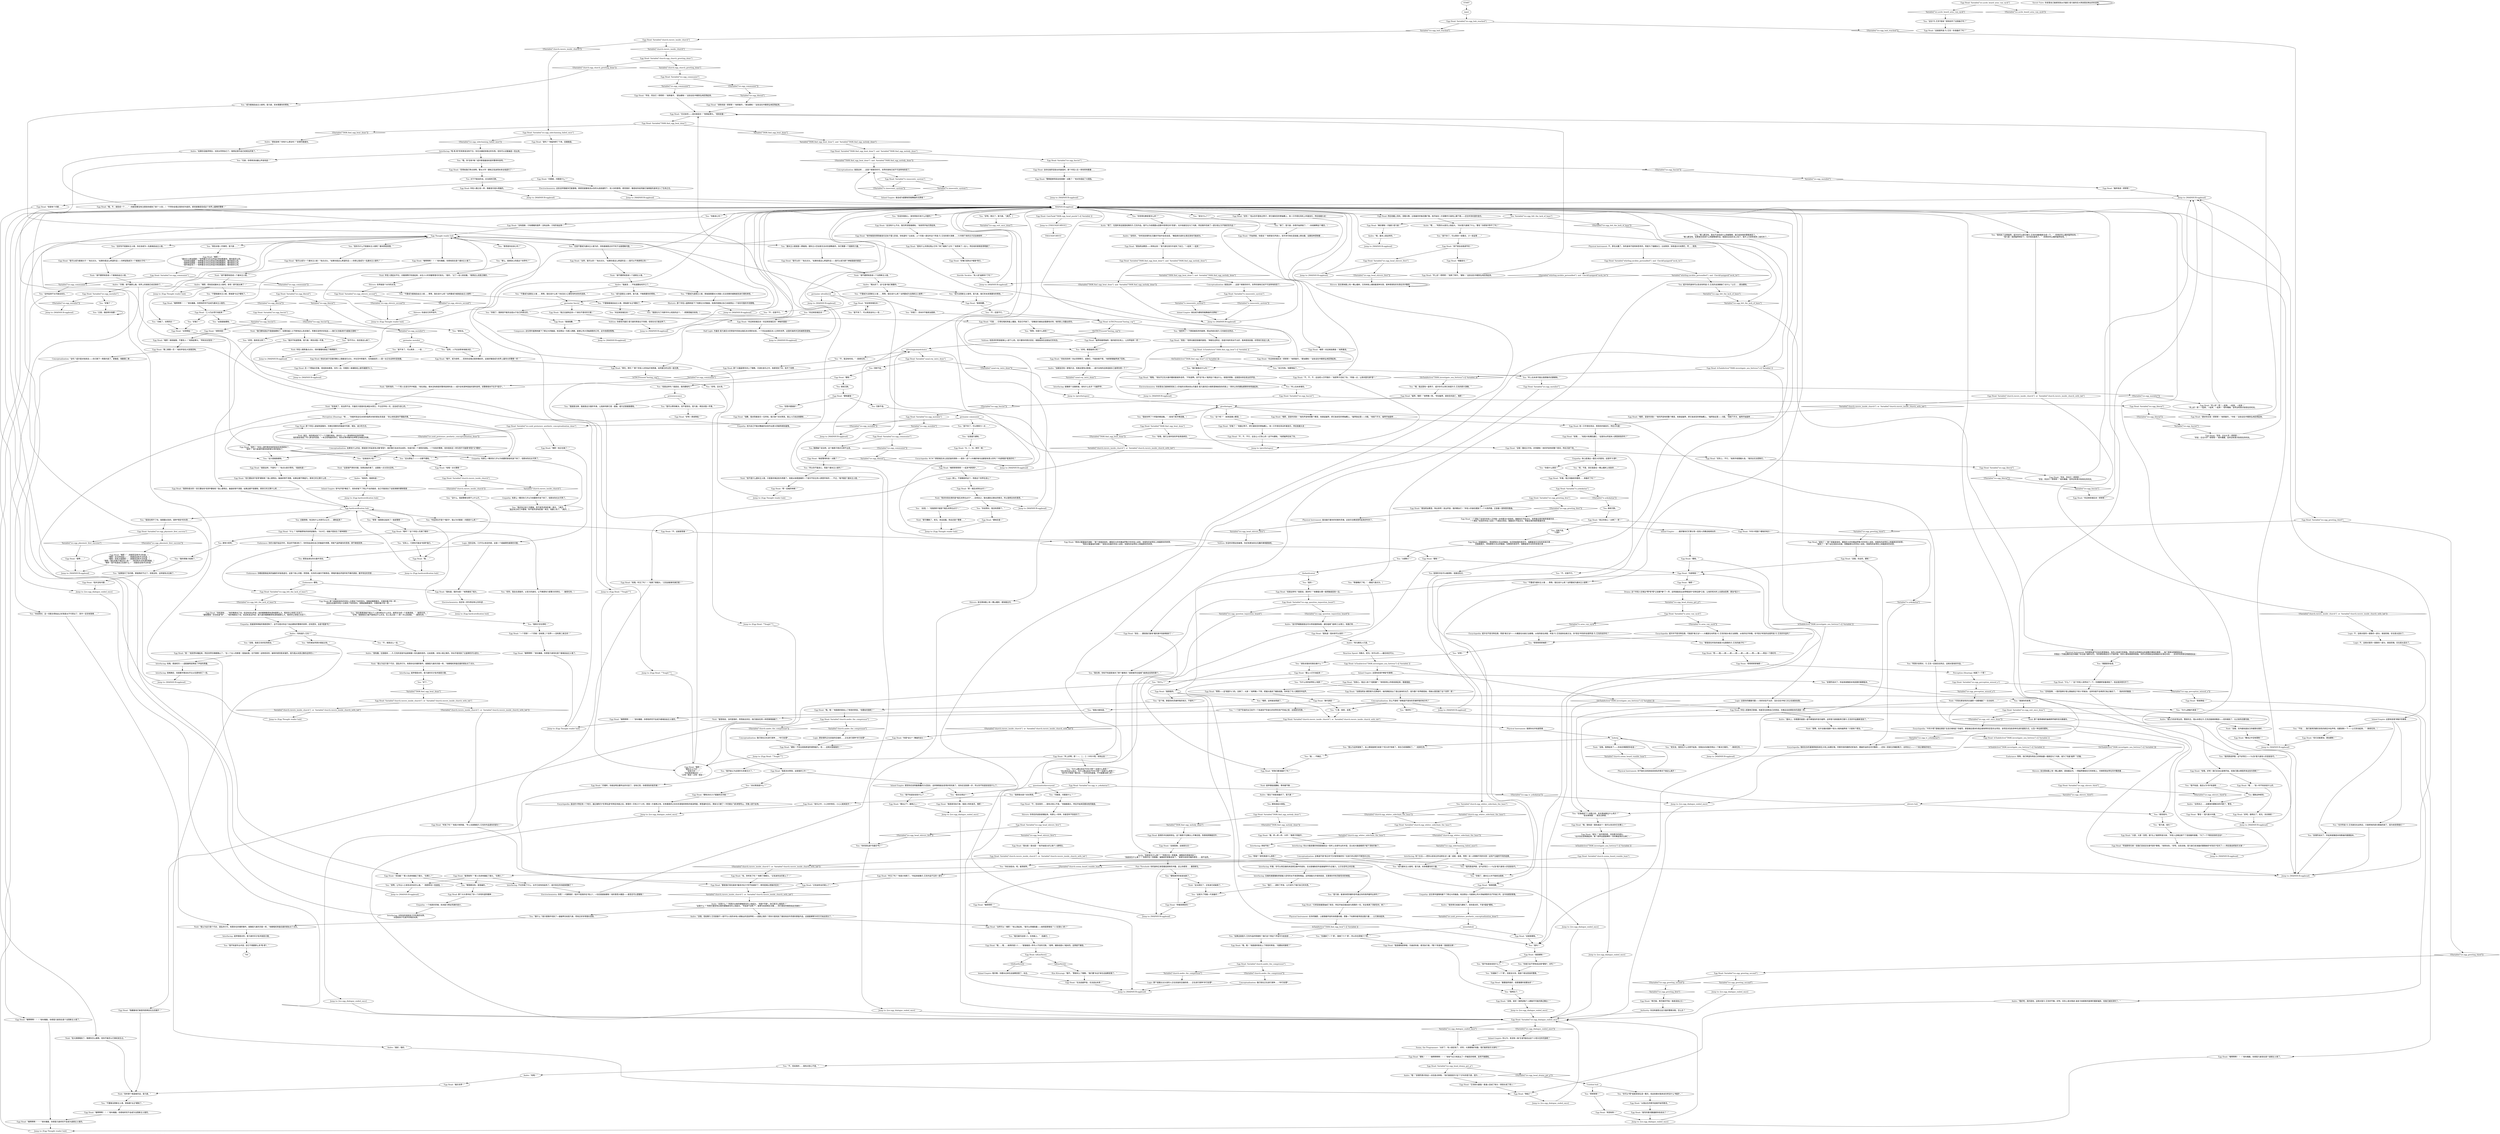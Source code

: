 # ICE / EGGHEAD
# Side-dialogue. Has the Physical Instrument check that makes Andre's Composure dance check easier and initiates the TO:DO - Make Van Eyck's jam more hard core
# ==================================================
digraph G {
	  0 [label="START"];
	  1 [label="input"];
	  2 [label="You: （说谎。）“但我想的*就是**瑞瓦肖势在必行*！”"];
	  3 [label="Shivers: 你身处它的怀抱中。"];
	  4 [label="Egg Head: Variable[\"ice.egg_shivers_second\"]"];
	  5 [label="Variable[\"ice.egg_shivers_second\"]", shape=diamond];
	  6 [label="!(Variable[\"ice.egg_shivers_second\"])", shape=diamond];
	  7 [label="Egg Head: “嗷耶！”（他甚至没有半点失望。）\n“嗷耶！杀光所有富人！”（他甚至没有半点失望。）\n“嗷耶！资本才是救赎！”（他甚至没有半点失望。）\n“哦耶！瑞瓦肖属于瑞瓦肖人民！”（他没有半点失望的情绪。）\n“嗷耶！我不知道自己在做什么！”（他甚至没有半点失望。）"];
	  8 [label="Endurance: 你的大脑开始运作时，耳边的节奏消失了。你听到血液在自己的脑袋中奔腾，用氧气滋养着你的思想，那节奏很耳熟……"];
	  9 [label="Physical Instrument: 你的肺知道气压会在那里振动，你的心知道它的孤独，而你的太阳神经丛知道舞步要踩在哪里……每个脊索动物都是如此……\n伴随这一节奏起舞的经历唤醒了你五脏六腑的记忆。你的肺知晓这压力不够炸裂。你的心脏知晓那种孤独。你的太阳神经丛知晓鼓点应落在何处……世间所有脊索动物都是如此："];
	  10 [label="Egg Head: “我写的歌词数量都多到违法了！”"];
	  11 [label="Egg Head: “好吧，我明白了，老兄。派对继续！”"];
	  12 [label="You: “是吗？”"];
	  13 [label="Drama: 这个年轻人在喊出*啊*和*耶*之前都*嗷*了一声。这样就能发出自带喉音的*戈特伍德*口音，让他的吼叫听上去更加狂野，更加*投入*。"];
	  14 [label="You: “我认为这样就够了，加上那段旋律已经是个*巨大的*改善了。现在已经很硬核了。”（结束任务。）"];
	  15 [label="Egg Head: “老铁们都准备好了吗？！”"];
	  16 [label="Noid: 诺伊德挺直腰板，等待着节奏……"];
	  17 [label="Egg Head: “我可以的！”他点点头。“如果你是这么希望的话——我可以成为那个神秘国度的渠道！”"];
	  18 [label="You: “成为法西斯主义者吧，爱凡客，我们的未来需要你的帮助。”"];
	  19 [label="Andre: “我甚至……不知道要如何开口了。”"];
	  20 [label="You: “不要成为道德主义者，那条路需要对大多数人无法觉察的细微差别进行理性审视。”"];
	  21 [label="Jump to: [MAINHUB-egghead]"];
	  22 [label="Interfacing: 压缩机根据辅助旁链输入信号的水平来控制增益。这样就能允许保持高音，无需填补所有顶部空间的峰值。"];
	  23 [label="Egg Head: “听到了吗？”他高兴地笑着。“听上去就像是凡·艾克的作品遗失的部分！”"];
	  24 [label="Egg Head: “等等——这*就是*4.5的。没事了，大家！”他咧嘴一下笑，把插头插进了辅助线路。你听到了令人满意的咔哒声。"];
	  25 [label="Egg Head: 他皱着眉头，用他那硕大无比的脑袋，在闷热帐篷的真空中，描摹着音乐无形的崇高乐章……\n他皱着眉头，用他那硕大无比的脑袋，在教堂的真空中，描摹着音乐无形的崇高乐章……"];
	  26 [label="Egg Head: 年轻人跟之前一样，随着音乐摇头晃脑的。"];
	  27 [label="Jump to: [MAINHUB-egghead]"];
	  28 [label="Jump to: [Egg Thought reader hub]"];
	  29 [label="Jump to: [Egg Thought reader hub]"];
	  30 [label="Egg Head: Variable[\"ice.egg_communist\"]"];
	  31 [label="Variable[\"ice.egg_communist\"]", shape=diamond];
	  32 [label="!(Variable[\"ice.egg_communist\"])", shape=diamond];
	  33 [label="Egg Head: “就是这样，不是吗？！”他点头表示赞同。“我就知道！”"];
	  34 [label="Egg Head: “哇哦！文化警察！”"];
	  35 [label="Inland Empire: 他*似乎是*确定了。但你却留下了挥之不去的疑虑，自己可能高估了这段演奏的硬核程度……"];
	  36 [label="You: “我现在帮不了你。我需要点别的，某种*特别*的东西……”"];
	  37 [label="Jump to: [Egg hardcoreification hub]"];
	  38 [label="You: “听起来似乎是个*疑问*，我以为问题是：问题是什么呢？”"];
	  39 [label="You: “那我现在听到的就是大名鼎鼎的凡·艾克的曲子吗？”"];
	  40 [label="Jump to: [ice.egg_dialogue_ended_once]"];
	  41 [label="You: “你漏掉了一个‘耶’。我喊了六个‘耶’，所以你也得喊六个耶。”"];
	  42 [label="You: “为什么要出发去*叶科卡塔*？这是什么意思？”\n“你以前也这么说过。为什么要出发去*叶科卡塔*？这是什么意思？”\n“但叶科卡塔是个重灾区，一处荒凉的废墟。不可能要去那儿吧？”"];
	  43 [label="Egg Head: “就快了！”那个拿着录音机，脚踩巨大的布雅迪罗靴子的年轻人说到，他银色的皮带扣上映着肺状的树芽。\n“就快了！”那个站在混音台后面，挥舞着拳头的年轻人说到，他银色的皮带扣上映着肺状的树芽。"];
	  44 [label="Shivers: 圣吉莱纳路上有一棵山楂树，紧挨着运河。一卷磁带缠绕在它的树枝上，仿佛青铜丝带在风中飘扬着……"];
	  45 [label="Jump to: [ice.egg_dialogue_ended_once]"];
	  46 [label="You: “不，我没有时间。”（拒绝任务。）"];
	  47 [label="You: “很高兴能知道。”"];
	  48 [label="Noid: “但大家都看到了。随便你怎么解释，但你不能否认它曾经发生过。”"];
	  49 [label="Andre: “基本上，你需要的就是一盘节奏强劲的音乐磁带，这样爱凡客就能用它跟凡·艾克的作品重新混音了。”"];
	  50 [label="Egg Head: “哇哦，听见了吗？！”他擦了擦眉头。“正弦波能够完美匹配！”"];
	  51 [label="Acele: “嘿……”阿西尔从麦克上抬起头。“你对爱凡客做了什么，警官？你把他*弄坏*了吗？”"];
	  52 [label="You: “等着瞧好了吧。”（朝爱凡客点头。）"];
	  53 [label="Egg Head: Variable[\"ice.egg_greeting_second\"]"];
	  54 [label="Variable[\"ice.egg_greeting_second\"]", shape=diamond];
	  55 [label="!(Variable[\"ice.egg_greeting_second\"])", shape=diamond];
	  56 [label="Egg Head: Variable[\"ice.egg_hub_reached\"]"];
	  57 [label="Variable[\"ice.egg_hub_reached\"]", shape=diamond];
	  58 [label="!(Variable[\"ice.egg_hub_reached\"])", shape=diamond];
	  59 [label="You: “还好你不是康米主义者，你应该成为一名极端自由主义者。”"];
	  60 [label="You: “康米主义者就是一群娘炮，国际主义空谈是无法对抗侵略者的，你们需要一个国家的力量。”"];
	  61 [label="You: “还是不要成为康米主义者为好，持有极端观点并不利于全面理解问题。”"];
	  62 [label="Egg Head: “可是……它得在唱机转盘上播放。而且它坏掉了。”目睹音乐被如此粗暴地对待，他的脸上流露出悲伤。"];
	  63 [label="Egg Head: “四处找找吧！你必须得帮它，拯救它，不能放着不管。”他把那捆磁带递了回来。"];
	  64 [label="Egg Head: “不，不，不，这会把人们吓跑的！”他把带子还给了你。“积极一点，让房间里充满*爱*！”"];
	  65 [label="Acele: “这是什么？”阿西尔从她的接触麦克风上抬起头。“真是*不错*，你们是怎么做到的？”\n“这是什么？”阿西尔震惊地从她的接触麦克风上抬起头。“听起来*太棒了*，旋律与低音相互交融……你们是如何做到如此完美的？”"];
	  66 [label="You: “做什么？我只是随手找到了一盘磁带交给爱凡客，而他正好非常擅长混音。”"];
	  67 [label="You: “末日号角，快要降临了。”"];
	  68 [label="Egg Head: “早安，同志们！耶耶耶！”他挥着手。“更加硬核！”这些话在中殿恢弘地回荡起来。"];
	  69 [label="Egg Head: “振荡矩阵？”那人忧虑地皱起了眉头。“在哪儿？”"];
	  70 [label="Empathy: 一个纯真的灵魂，尚未能习惯这荒唐的诡计。"];
	  71 [label="Interfacing: 对热忱的扭矩呆子开的残忍玩笑。\n对扭矩呆子兄弟开的残忍玩笑。"];
	  72 [label="Noid: “那可糟糕了，老兄。谎话连篇，而且还是个警察……”"];
	  73 [label="Jump to: [Egg Thought reader hub]"];
	  74 [label="You: “这只是极致硬核。”"];
	  75 [label="You: “这太原始了——一点都不硬核。”"];
	  76 [label="Noid: 年轻人微笑着点点头，同时慢慢地拿起了两柄锤子。"];
	  77 [label="Jump to: [MAINHUB-egghead]"];
	  78 [label="You: “等等！我刚刚记起来了！我是警察！”"];
	  79 [label="You: “实际上，它更有可能会*妨碍*我们。”"];
	  80 [label="Egg Head: “哦……”"];
	  81 [label="Egg Head: “不，这就是答案！”"];
	  82 [label="You: “你就只会不停地说这很*硬核*，对吗？”"];
	  83 [label="Inland Empire: 你认为，有没有一条*正道*能走出这个小径分岔的花园呢？"];
	  84 [label="Egg Head: “重要固然很好，但更重要的是要友好！”"];
	  85 [label="You: “我在想，你知不知道是谁杀了那个雇佣兵？就是被吊在褴褛飞旋旅店后院的那个。”"];
	  86 [label="Egg Head: “要让人们行动起来！”"];
	  87 [label="Jump to: [ice.egg_dialogue_ended_once]"];
	  88 [label="Egg Head: “哦，我知道！我知道这个！我可以告诉你它在哪儿！”"];
	  89 [label="Interfacing: 就像那个当铺老板，他叫什么名字？鸟巢罗伊。"];
	  90 [label="Jump to: [ice.egg_dialogue_ended_once]"];
	  91 [label="THEENDFORYOU"];
	  92 [label="Egg Head: “舞池之中没有限制！”"];
	  93 [label="Interfacing: 诺伊德是对的，爱凡客的天才技术就是关键。"];
	  94 [label="Inland Empire: 这里有些很*神秘*的事情……"];
	  95 [label="Egg Head: Variable[\"ice.egg_greeting_third\"]"];
	  96 [label="Variable[\"ice.egg_greeting_third\"]", shape=diamond];
	  97 [label="!(Variable[\"ice.egg_greeting_third\"])", shape=diamond];
	  98 [label="You: “不要成为法西斯主义者……等等，我在说什么呢？当然要成为法西斯主义者啊！”"];
	  99 [label="Jump to: [Egg Thought reader hub]"];
	  100 [label="Jump to: [MAINHUB-egghead]"];
	  101 [label="You: “你错了，资本并不能统治国家。”"];
	  102 [label="You: “欢迎来到瑞瓦肖！”"];
	  103 [label="Egg Head: “欢迎来到瑞瓦肖！欢迎来到瑞瓦肖！神秘的国度！”"];
	  104 [label="Jump to: [MAINHUB-egghead]"];
	  105 [label="Jump to: [givethetapes]"];
	  106 [label="Physical Instrument: 在你的胸腔，心脏随着声音的余韵震动着。想象一下如果你能驾驭这股力量……让它跳动起来。"];
	  107 [label="Egg Head: “哦哦。”他似乎正在头脑中翻阅着诸多选项。“不知道啊。说不定*有人*能用这个做出什么。按我的想象，这就是未来会发出的声音。”"];
	  108 [label="Jump to: [MAINHUB-egghead]"];
	  109 [label="Jump to: [MAINHUB-egghead]"];
	  110 [label="Conceptualization: 就是这样……这是个崭新的时代，世界的架构已经不可逆转地改变了。"];
	  111 [label="Egg Head: “欢迎来到瑞瓦肖！耶耶耶！”"];
	  112 [label="Egg Head: Variable[\"tc.arno_van_eyck\"]"];
	  113 [label="Variable[\"tc.arno_van_eyck\"]", shape=diamond];
	  114 [label="!(Variable[\"tc.arno_van_eyck\"])", shape=diamond];
	  115 [label="Conceptualization: 这难道不是*真正的*艺术家常做的吗？在前行的过程中不断弥补过去。"];
	  116 [label="Inland Empire: ……就好像你们打算分享一些惊人的教会秘闻似的……"];
	  117 [label="Egg Head: “这没有什么不对，我仍然深爱着硬核。”他突然开始沉思起来。"];
	  118 [label="Egg Head: “我可以成为一个康米主义者！”他点点头。“如果你是这么希望的话——你想让我成为一名康米主义者吗？！”"];
	  119 [label="Noid: “请不要把他变成一个康米主义者。”"];
	  120 [label="Egg Head: “耶！瑞瓦肖势在必行！”"];
	  121 [label="Egg Thought reader hub"];
	  122 [label="You: “不要做康米主义者，那条路*太过*硬核了。”"];
	  123 [label="Egg Head: “太阳降临！”"];
	  124 [label="You: “好极了！”"];
	  125 [label="You: “好吧，再见了，爱凡客。”[离开。]"];
	  126 [label="Andre: “嗯，基本上是这样的。”"];
	  127 [label="Egg Head: “耶耶耶耶耶嗷耶！”"];
	  128 [label="Egg Head: “没错，完全的，硬核！”"];
	  129 [label="Empathy: 他为自己不能对舞曲的未来作出更大贡献而感到羞愧。"];
	  130 [label="You: “在我继续下个话题之前，圣吉莱纳路在什么地方？”\n“圣吉莱纳路……我去过那里。”"];
	  131 [label="You: “不，但说真的……我有点担心不是。”"];
	  132 [label="shivers hub"];
	  133 [label="You: “一个资产阶级的女王给予一个急速资产阶级化的世界的资产阶级之爱，这就是你的肺。”"];
	  134 [label="Conceptualization: 怎么不是呢？肺难道不是你的灵魂呼吸的地方吗？"];
	  135 [label="Egg Head: “降临了！”"];
	  136 [label="Noid: “我认为这只是个巧合，混乱的行为，有限存在的偶然事件。就像爱凡客的天赋一样。”他朝唱机转盘后面的朋友点了点头。"];
	  137 [label="Endurance: 等等，他们希望你用自己的两条腿一路跑回马丁内斯，就为了找盘‘磁带’？好痛。"];
	  138 [label="You: 朝他竖起大拇指。"];
	  139 [label="Egg Head: “我可以成为极端分子！”他点点头。“如果你是这么希望的话——你希望我成为一个极端分子吗？！”"];
	  140 [label="You: “你错了，国家是不能完全屈从于自己的意志的。”"];
	  141 [label="Half Light: 杰曼尼·爱凡客巨大的笑容中折射出瑞瓦肖光明的未来，一个完全由瑞瓦肖人主宰的世界，这里的海岸并没有被邪恶侵蚀。"];
	  142 [label="You: “显然，人不应该草率地做决定。”"];
	  143 [label="Egg Head: Variable[\"church.ravers_inside_church\"]"];
	  144 [label="Variable[\"church.ravers_inside_church\"]", shape=diamond];
	  145 [label="!(Variable[\"church.ravers_inside_church\"])", shape=diamond];
	  146 [label="You: “等等，你是什么意思？”"];
	  147 [label="You: “好吧，哪里能修它呢？”"];
	  148 [label="Interfacing: 旁链节拍！"];
	  149 [label="Interfacing: 听着，你可以用压缩机来选择压缩中的音轨，无论是辅助信号或者磁带作为主输入。让它在信号之间交替。"];
	  150 [label="Inland Empire: 谁会成为硬核阳极舞曲的无罪者？"];
	  151 [label="MAINHUB-egghead"];
	  152 [label="You: “你能读心吗？”"];
	  153 [label="Noid: 年轻人拿起水平仪，对着探照灯检查起来，水在小小的测量管里闪闪发光。“是的，”过了一会儿他说着。“我想这么说是正确的。”"];
	  154 [label="Egg Head: “我很抱歉。”"];
	  155 [label="You: “我可以帮你解决，但不是现在。爱凡客，再告诉我一件事。”"];
	  156 [label="You: “好吧，我改变主意了。”"];
	  157 [label="You: 试着想想，有没有什么东西可以让它……硬核起来？"];
	  158 [label="Jump to: [MAINHUB-egghead]"];
	  159 [label="Jump to: [MAINHUB-egghead]"];
	  160 [label="You: “耶耶耶耶！”"];
	  161 [label="Egg Head: “早上好啊，耶！一，二，三！叶科卡塔，快快出发！“"];
	  162 [label="Egg Head: “我是派对男孩，这是我的工作！”"];
	  163 [label="You: “派对男孩是什么？”"];
	  164 [label="Egg Head: “什么？！”这个年轻人突然动了一下，仿佛要把音量调低了，但这是异想天开了。"];
	  165 [label="Egg Head: “哇哦，好吧！我们应该从旋律开始，但我们要从哪里弄来这些东西呢？”"];
	  166 [label="You: “我不知道，我还以为*你*知道呢……”"];
	  167 [label="You: “真的吗？”"];
	  168 [label="Untitled hub"];
	  169 [label="Logic: 那安德烈正在安装的压缩机……正在进行某种*并行处理*……"];
	  170 [label="Egg Head: Variable[\"TASK.find_egg_beat_done\"]"];
	  171 [label="Variable[\"TASK.find_egg_beat_done\"]", shape=diamond];
	  172 [label="!(Variable[\"TASK.find_egg_beat_done\"])", shape=diamond];
	  173 [label="Egg Head: “哦耶，混音时间到！”他的声音响彻整个教堂，他拿起磁带，把它放进空的卷轴槽上。“磁带放这里——B面。”他按下开关，磁带开始旋转……"];
	  174 [label="Egg Head: “听着，我正准备给你看呢……准备好了吗？”"];
	  175 [label="Andre: “我生下来就准备好了，爱凡客！”"];
	  176 [label="Egg Head: “当然，我可以的！”他点点头。“如果你是这么希望的话——我可以不再表明立场！”"];
	  177 [label="Noid: “请不要把他变成一个道德主义者。”"];
	  178 [label="Jump to: [MAINHUB-egghead]"];
	  179 [label="Egg Head: Variable[\"church.egg_church_greeting_done\"]"];
	  180 [label="Variable[\"church.egg_church_greeting_done\"]", shape=diamond];
	  181 [label="!(Variable[\"church.egg_church_greeting_done\"])", shape=diamond];
	  182 [label="Physical Instrument: 振动敲打着你的忧郁的灵魂，这音乐在教堂里听起来好听多了。"];
	  183 [label="Egg Head: “磁带绕着卷轴转，我的麦克在地上，让世界旋转！耶！”"];
	  184 [label="You: “这个呢？”（给他圣桑小教堂。）"];
	  185 [label="Egg Head: “不，不，不行，这会让人们伤心的！这不叫硬核。”他把磁带还给了你。"];
	  186 [label="Egg Head: “哇哦……”他高兴地满脸通红。“这是你从阿诺本人那里拿到的吗？”"];
	  187 [label="Egg Head: “没错！酷炫又可怕，非常硬核！他的声音响彻整个房间，然后沉寂下来。”"];
	  188 [label="Egg Head: “哦，哦！”他困惑的脸挂上了邪恶的笑容。“但要如何做呢？”"];
	  189 [label="Pain Threshold: 你的身体正承受着低频率的冲撞，这让你感觉……重获新生。"];
	  190 [label="Egg Head: 音频的冲击极其恢弘，这个瘾君子在舞台上手舞足蹈，热情地挥舞着双手。"];
	  191 [label="Egg Head: IsKimHere()"];
	  192 [label="IsKimHere()", shape=diamond];
	  193 [label="!(IsKimHere())", shape=diamond];
	  194 [label="You: “问题是，问题是什么？！”"];
	  195 [label="Egg Head: “是有什么东西在阻止它吗？除了嗑嗨了之外？”他思索了一会儿，然后他的表情变得明朗了……"];
	  196 [label="Andre: “噢耶，把他变成康米主义者吧，来吧！那可就太棒了！”"];
	  197 [label="Noid: 身后，他的朋友放下了一个沉重的电钻，他也在一心一意地等待这你的判断。\n他的朋友收起了吊儿郎当的态度，一本正经地面向你们。他也在等待着你全神贯注地做出判断。"];
	  198 [label="You: “我并不知道答案，爱凡客，再告诉我一件事。”"];
	  199 [label="Egg Head: “但它要如何*变得*硬核呢？我心里明白，脑袋却想不清楚。如果这都不算超凡，那其它的又算什么呢……”"];
	  200 [label="Andre: “你知道凡·艾克？”"];
	  201 [label="You: “你可以*耶*或者胡言乱语一整天，但这些歌对我来说仍然没什么*难度*。”"];
	  202 [label="Egg Head: “喷漆材料！”"];
	  203 [label="Jump to: [ice.egg_dialogue_ended_once]"];
	  204 [label="Egg Head: Variable[\"ice.egg_shivers_third\"]"];
	  205 [label="Variable[\"ice.egg_shivers_third\"]", shape=diamond];
	  206 [label="!(Variable[\"ice.egg_shivers_third\"])", shape=diamond];
	  207 [label="You: 沉默不语。"];
	  208 [label="Egg Head: “一个思想！一个灵魂！没有第二个世界——没有第二条生命！”"];
	  209 [label="Egg Head: “警官！”爱凡客大叫着。"];
	  210 [label="Jump to: [MAINHUB-egghead]"];
	  211 [label="You: “不要成为道德主义者……等等，我在说什么呢？你应该小心理性地考虑你的选择。”"];
	  212 [label="Egg Head: Variable[\"ice.egg_physinstr_first_success\"]"];
	  213 [label="Variable[\"ice.egg_physinstr_first_success\"]", shape=diamond];
	  214 [label="!(Variable[\"ice.egg_physinstr_first_success\"])", shape=diamond];
	  215 [label="Jump to: [givethetapes]"];
	  216 [label="You: “安德烈说对了，听起来就像是本地民歌的重置版本。”"];
	  217 [label="Egg Head: Variable[\"TASK.find_egg_melody_done\"]"];
	  218 [label="Variable[\"TASK.find_egg_melody_done\"]", shape=diamond];
	  219 [label="!(Variable[\"TASK.find_egg_melody_done\"])", shape=diamond];
	  220 [label="Egg Head: “阿诺即将归来！但我们目前还在做*别的*事情。”他转向你。“好吧，去告诉她，爱凡客已经准备好跟随她的*好音乐*狂欢了——然后我会把音乐关掉！”"];
	  221 [label="Egg Head: Variable[\"ice.egg_communist\"]"];
	  222 [label="Variable[\"ice.egg_communist\"]", shape=diamond];
	  223 [label="!(Variable[\"ice.egg_communist\"])", shape=diamond];
	  224 [label="You: “你应该启动，呃，振荡矩阵。”"];
	  225 [label="Egg Head: “警察能够驾驭这些按键！太酷了！”他对你竖起了大拇指。"];
	  226 [label="You: “你说你很担心，是觉得音乐有什么问题吗？”"];
	  227 [label="You: “差不多了，可以再努力一点……”"];
	  228 [label="Jump to: [MAINHUB-egghead]"];
	  229 [label="Endurance: 你眼前膨胀起来的抽象形状皆是虚无。这是个核心问题，而答案，在你的头脑中不断跌宕。黑暗的撞击声是所有节奏的源泉，数学背后的灵感……"];
	  230 [label="You: “不，就是这么一说。”"];
	  231 [label="Egg Head: Variable[\"ice.egg_perception_missed_a\"]"];
	  232 [label="Variable[\"ice.egg_perception_missed_a\"]", shape=diamond];
	  233 [label="!(Variable[\"ice.egg_perception_missed_a\"])", shape=diamond];
	  234 [label="Encyclopedia: 错综复杂的灌溉网络系统在大地上纵横交错，时断时续的磷质泥浆海洋，撕破的油布在风中飘扬……还有一双熔化的橡胶靴子。总而言之——一个真正硬核的地方。"];
	  235 [label="Egg Head: “硬核派对25/7超越冬区风格！”"];
	  236 [label="Egg Head: “硬核！”"];
	  237 [label="Conceptualization: “会吗？或许是对他来说——你只剩下一两章内容了。更像是，倒数第二章……"];
	  238 [label="Authority: 你没有接受过这方面的警察训练。怎么办？"];
	  239 [label="questionittotheveryend"];
	  240 [label="You: “为什么肺能代表爱？”"];
	  241 [label="You: “也许阿诺·凡·艾克就住在这附近，只是把他的部分歌曲扔掉了，因为他觉得很烂？”"];
	  242 [label="Andre: “总而言之……这都是你要解决的问题了，警官。”"];
	  243 [label="You: “老实说，我现在什么也想不起来。但我会试试能否想出一个解决方案的。”（继续任务。）"];
	  244 [label="Egg Head: “我很抱歉。”"];
	  245 [label="Electrochemistry: 但还有一样东西没有让你失望……"];
	  246 [label="You: “你觉得在教堂里怎么样？”"];
	  247 [label="Egg Head: “好极了！”他接过带子，把它接到空的卷轴槽上。他一只手捂住耳朵听着音乐，然后摇着头说："];
	  248 [label="Jump to: [Egg Head: \"\"Yeagh!\"\"]"];
	  249 [label="You: “如果这就是凡·艾克作品的答案呢？我们这个用这个声音作为低音部……”"];
	  250 [label="Egg Head: Variable[\"church.andre_the_compressor\"]"];
	  251 [label="Variable[\"church.andre_the_compressor\"]", shape=diamond];
	  252 [label="!(Variable[\"church.andre_the_compressor\"])", shape=diamond];
	  253 [label="Egg Head: “开始旁链，你是说？”他把音乐声调小，双手灵巧地在混音器上移动着，设置各种控制键……"];
	  254 [label="Egg Head: “终极效果登场！”"];
	  255 [label="Egg Head: “德洛莉丝教堂——快快出发！”爱凡客在音乐中迷失了自己。“一起来！一起来！”"];
	  256 [label="Egg Head: 另一个卷轴台空着，缆线到处都是，另外一边，你看到一条辅助线上面写着数字4.5。"];
	  257 [label="You: “听上去未来堪忧。”"];
	  258 [label="Encyclopedia: 或许也不是戈特伍德，而是*奥兰治*——大概是在向奥兰治致敬，从他的姓名来看，阿诺·凡·艾克就来自奥兰治。你*现在*听到的会是阿诺·凡·艾克的创作吗？"];
	  259 [label="Egg Head: “要是我们现在能有*最具冲击力*的节拍就好了，那将是难以想象的狂欢！”"];
	  260 [label="Egg Head: “但是这样吗？我是说，真的吗？”他像猫头鹰一般把脑袋歪到一边。"];
	  261 [label="Egg Head: “没有国家，只有模糊的国界！没有战争，只有阶级战争！”"];
	  262 [label="Shivers: 世界就是个冰冷的水池。"];
	  263 [label="Egg Head: “好像只是有点*极致*而已。”"];
	  264 [label="Endurance: 硬核。"];
	  265 [label="Egg Head: “有时候我觉得阳极音乐还处于婴儿阶段，你知道吗？比如说，上个月我一直在听这个阿诺·凡·艾克的即兴演奏……51年剩下来的日子还会继续听……”"];
	  266 [label="Egg Head: “仔细听，你就会明白要传达的讯息了。没有幻觉，你感受到的是灵魂！”"];
	  267 [label="Egg Head: “没错，请求！我希望每个人都能尽可能的靠近舞台！”"];
	  268 [label="You: “我不知道该说些什么了……”"];
	  269 [label="Andre: “和马赛克人行道。”"];
	  270 [label="Jump to: [MAINHUB-egghead]"];
	  271 [label="Empathy: 他心底涌出一股巨大的喜悦。这是件*大事*。"];
	  272 [label="Egg Head: 一个漂染了金发的年轻人正举着一台哈蒙沃什录音机，随着音乐节拍点头。他带着会意的微笑看着你说……\n一个漂染了金发的年轻人站在一个调音台背后，随着音乐节拍点头。带着会意的微笑看着你说……"];
	  273 [label="You: “谢谢你的故事。”"];
	  274 [label="Egg Head: “艾克粉头最强！普通人变成了粉头！男孩长成了男人！”"];
	  275 [label="Noid: “是啊。也许当铺对面那个街头小贩有磁带卖？只是有个想法。”"];
	  276 [label="Egg Head: Variable[\"church.andre_the_compressor\"]"];
	  277 [label="Variable[\"church.andre_the_compressor\"]", shape=diamond];
	  278 [label="!(Variable[\"church.andre_the_compressor\"])", shape=diamond];
	  279 [label="Jump to: [MAINHUB-egghead]"];
	  280 [label="Jump to: [ice.egg_dialogue_ended_once]"];
	  281 [label="Egg Head: Variable[\"church.ravers_inside_church\"]"];
	  282 [label="Variable[\"church.ravers_inside_church\"]", shape=diamond];
	  283 [label="!(Variable[\"church.ravers_inside_church\"])", shape=diamond];
	  284 [label="Noid: “请不要把他变成一个极端自由主义者。”"];
	  285 [label="Jump to: [Egg Thought reader hub]"];
	  286 [label="germaine moralist"];
	  287 [label="Jump to: [MAINHUB-egghead]"];
	  288 [label="Egg Head: “是啊……”"];
	  289 [label="You: “我给你带了个炸裂的精选集。”（给他门枪手精选集。）"];
	  290 [label="Egg Head: “哇，你听到了吗？”他擦了擦额头。“正弦波完全匹配上了！”"];
	  291 [label="Egg Head: “实际上，不行。”他用手梳理着头发。“我完全无法控制它。”"];
	  292 [label="You: *旁链*？那究竟是什么意思？"];
	  293 [label="You: “硬核美学的低音加剧了。”"];
	  294 [label="Noid: “这太疯狂了，正弦波已经破表了。”"];
	  295 [label="Kim Kitsuragi: “哦不。”警督闭上了眼睛。“我们要*永远*呆在这座教堂里了。”"];
	  296 [label="Inland Empire: 哦天哪，你要永远呆在这座教堂里了，永远。"];
	  297 [label="Egg Head: “流动器？”那人忧虑地皱起了眉头。“在哪儿？”"];
	  298 [label="You: “来啊，让专业人士来告诉你该怎么做。”（随意转动一些旋钮。）"];
	  299 [label="Noid: “他不是什么康米主义者，只是喜欢喊这些东西罢了。他是从帕里瑟姆的一个音乐节目主持人那里学来的……不过，*她*倒是个康米主义者。”"];
	  300 [label="Egg Head: “嗷耶！”\n“康米主义统治国家！”他带着无与伦比的灿烂笑容看着你，看你是否认同。\n“资本统治国家！”他带着无与伦比的灿烂笑容看着你，看你是否认同。\n“国家统治国家！”他带着无与伦比的灿烂笑容看着你，看你是否认同。\n“是时候妥协了！”他带着无与伦比的灿烂笑容看着你，看你是否认同。"];
	  301 [label="You: 感受血液在你头脑中流动。"];
	  302 [label="Jump to: [MAINHUB-egghead]"];
	  303 [label="You: “这位*凡·艾克*是谁？是他创作了这首曲子吗？”"];
	  304 [label="Egg Head: Variable[\"ice.egg_dialogue_ended_once\"]"];
	  305 [label="Variable[\"ice.egg_dialogue_ended_once\"]", shape=diamond];
	  306 [label="!(Variable[\"ice.egg_dialogue_ended_once\"])", shape=diamond];
	  307 [label="Perception (Hearing): 他漏了一个耶！"];
	  308 [label="Egg Head: “真正的核心！太棒了！耶！”"];
	  309 [label="Egg Head: “音乐之中，小心你的背后，小心心脏病发作！”"];
	  310 [label="You: “感觉很冷。”"];
	  311 [label="You: “但是这样吗？我是说，真的硬核吗？”"];
	  312 [label="Egg Head: “就是硬核！”"];
	  313 [label="Encyclopedia: 或许并不是戈特伍德，可能是*奥兰治*——大概是在向阿诺·凡·艾克的故乡奥兰治致敬，从他的名字来看。你*现在*听到的会是阿诺·凡·艾克的作品吗？"];
	  314 [label="You: “是的！”"];
	  315 [label="Egg Head: “我是麦克执行者，我是小鸡检查员，嗷耶！”"];
	  316 [label="You: 沉默不语。\n*沉默*。"];
	  317 [label="Andre: “很好，很好。”"];
	  318 [label="Noid: “客观地说，当时是很好。然而她去世后，他们就如往常一样把事情搞砸了。”"];
	  319 [label="You: “安德烈说对了，听起来就像是本地歌曲的重置版本。”"];
	  320 [label="Egg Head: IsTaskActive(\"TASK.investigate_sea_fortress\")--[[ Variable[ ]]"];
	  321 [label="IsTaskActive(\"TASK.investigate_sea_fortress\")--[[ Variable[ ]]", shape=diamond];
	  322 [label="!(IsTaskActive(\"TASK.investigate_sea_fortress\")--[[ Variable[ ]])", shape=diamond];
	  323 [label="You: “你是什么意思？”"];
	  324 [label="You: “成为道德主义者吧，爱凡客，平衡需要你的帮助。”"];
	  325 [label="Volition: 你感觉杰曼尼·爱凡客的笑容过于热情，但现在也只能这样了。"];
	  326 [label="Egg Head: “第二章第一页！”他的声音在大堂里回响。"];
	  327 [label="Egg Head: “磁带，哦耶！”他咧嘴一笑。“转动磁带，直到空间逃亡，哦耶！”"];
	  328 [label="Egg Head: “真我！”他转动着混音器的旋钮。“神就在这附近，但或许他的耳朵不太好。我来提高音量，好把他引到这儿来。”"];
	  329 [label="Egg Head: “这就是美，这就是生活！”"];
	  330 [label="You: 音频的冲击可以被调和，连接这些点。"];
	  331 [label="You: Variable[\"church.egg_whitec_sidechain_the_bass\"]"];
	  332 [label="Variable[\"church.egg_whitec_sidechain_the_bass\"]", shape=diamond];
	  333 [label="!(Variable[\"church.egg_whitec_sidechain_the_bass\"])", shape=diamond];
	  334 [label="You: “我们能做点什么吗？”"];
	  335 [label="Jump to: [MAINHUB-egghead]"];
	  336 [label="Egg Head: “耶！反叛的呐喊！”"];
	  337 [label="You: “我就是法律，我就是这方面的专家。让我来判断它是：超级、超凡还是极致硬核。”"];
	  338 [label="Noid: “我们都知道这不是超级硬核了。如果权威人士不断地这么告诉我们，而事实显然并非如此——我们又怎能进步为超级王国呢？”"];
	  339 [label="Encyclopedia: RCM？那是瑞瓦肖公民武装的简称——是你！这个人叫嚷的每句话都是有意义的吗？*内部相容*是真的吗？"];
	  340 [label="Jump to: [Egg Head: \"\"Yeagh!\"\"]"];
	  341 [label="Egg hardcoreification hub"];
	  342 [label="Empathy: 他被某种神秘的情感控制了。这不仅是对你这个如此硬核的警察的崇拜，还有更多。会是*感激*吗？"];
	  343 [label="You: “耶耶耶耶耶嗷耶！”"];
	  344 [label="You: “我开始认为这真的与本案无关了。”"];
	  345 [label="Egg Head: “雷达之下，巅峰之上！”"];
	  346 [label="Jump to: [THEENDFORYOU]"];
	  347 [label="You: 继续沉默。"];
	  348 [label="Conceptualization: 我们现在正在进行某种……*并行处理*……"];
	  349 [label="huborg"];
	  350 [label="Interfacing: 诺伊德是对的，爱凡客的天才技术就是关键。"];
	  351 [label="Noid: “请不要把他变成一个法西斯主义者。”"];
	  352 [label="Composure: 这位青年羞愧地垂下了那过大的脑袋。他没想出一句感人肺腑，能够让伟大领袖满意的口号，这令他感到惭愧。"];
	  353 [label="You: “差不多了，可以再多……一些……”"];
	  354 [label="Egg Head: “拜托，拜托？”那个年轻人对你灿烂地笑着，如同夏日的太阳一般无罪。"];
	  355 [label="Volition: 他恳求的笑容能够让人卸下心防。但只要你的意志坚定，就能抵挡住这般灿烂的攻击。"];
	  356 [label="Logic: 那个留着尖尖头发的人正在安装的压缩机呢……正在进行某种*并行处理*……"];
	  357 [label="Egg Head: “嚯，砰—砰—砰，大师！”瘾君子挥着手。"];
	  358 [label="Egg Head: Variable[\"tc.innocentic_system\"]"];
	  359 [label="Variable[\"tc.innocentic_system\"]", shape=diamond];
	  360 [label="!(Variable[\"tc.innocentic_system\"])", shape=diamond];
	  361 [label="You: “毫无疑问这是3.5，在地板上。”（指着它。）"];
	  362 [label="Jump to: [MAINHUB-egghead]"];
	  363 [label="Egg Head: “消除贫困！耶耶耶！”他挥着手。“更加硬核！”这些话在中殿恢弘地回荡起来。"];
	  364 [label="Egg Head: “循序渐进！耶耶耶！”"];
	  365 [label="You: “哪里都没有，是我编的。”"];
	  366 [label="Egg Head: “硬核。”"];
	  367 [label="You: “我也在想这个！”"];
	  368 [label="You: “意思是你会读心吗？”"];
	  369 [label="You: “再告诉我一件事吧，爱凡客……”"];
	  370 [label="Logic: 但你没有。几乎可以肯定的是，这是一个超越理性极限的问题。"];
	  371 [label="Jump to: [Egg hardcoreification hub]"];
	  372 [label="Egg Head: “我是硬核韵律者，乐曲进攻者，麦克执行者，*第六*检查者！我就是法律！”"];
	  373 [label="Egg Head: Variable[\"ice.egg_question_isquestion_heard\"]"];
	  374 [label="Variable[\"ice.egg_question_isquestion_heard\"]", shape=diamond];
	  375 [label="!(Variable[\"ice.egg_question_isquestion_heard\"])", shape=diamond];
	  376 [label="Egg Head: “这就是阿诺·凡·艾克！你准备好了吗？”"];
	  377 [label="Egg Head: Variable[\"church.ravers_inside_church\"]  or  Variable[\"church.ravers_inside_church_with_lab\"]"];
	  378 [label="Variable[\"church.ravers_inside_church\"]  or  Variable[\"church.ravers_inside_church_with_lab\"]", shape=diamond];
	  379 [label="!(Variable[\"church.ravers_inside_church\"]  or  Variable[\"church.ravers_inside_church_with_lab\"])", shape=diamond];
	  380 [label="You: “呃，不是，其实我是在一棵山楂树上找到的……”"];
	  381 [label="Andre: “天哪，请不要那么做。世界上的剥削已经足够多了。”"];
	  382 [label="Egg Head: “嗷啊啊啊！！！”他叫嚷着，你想他终究不会成为法西斯主义者的。"];
	  383 [label="Egg Head: “资产是会自我调节的！”"];
	  384 [label="Egg Head: “欢迎来到瑞瓦肖！”"];
	  385 [label="Egg Head: Variable[\"church.egg_whitec_sidechain_the_bass\"]"];
	  386 [label="Variable[\"church.egg_whitec_sidechain_the_bass\"]", shape=diamond];
	  387 [label="!(Variable[\"church.egg_whitec_sidechain_the_bass\"])", shape=diamond];
	  388 [label="Conceptualization: 我们现在正在进行某种……*并行处理*……"];
	  389 [label="Egg Head: Variable[\"TASK.find_egg_beat_done\"]  and  Variable[\"TASK.find_egg_melody_done\"]"];
	  390 [label="Variable[\"TASK.find_egg_beat_done\"]  and  Variable[\"TASK.find_egg_melody_done\"]", shape=diamond];
	  391 [label="!(Variable[\"TASK.find_egg_beat_done\"]  and  Variable[\"TASK.find_egg_melody_done\"])", shape=diamond];
	  392 [label="Egg Head: “哦……哦……她用的是3.5……”紧接着是一阵令人不安的沉默。“是啊，辅助线是4.5毫米的。这两者不兼容。”"];
	  393 [label="Egg Head: Variable[\"ice.egg_moralist\"]"];
	  394 [label="Variable[\"ice.egg_moralist\"]", shape=diamond];
	  395 [label="!(Variable[\"ice.egg_moralist\"])", shape=diamond];
	  396 [label="You: “但你为什么不是康米主义者呢？康米即是真理。”"];
	  397 [label="Noid: “除非你现在想的是*瑞瓦肖势在必行*……总而言之，我也遇到过类似的情况，所以我明白你的意思。”"];
	  398 [label="Egg Head: “嗷啊啊啊！！！”他叫嚷着，你想他终究不会成为康米主义者的。"];
	  399 [label="You: “你说得对，我没有想那个。”"];
	  400 [label="Empathy: 这位青年羞愧地垂下了那过大的脑袋。他没想出一句能够让伟大领袖满意的无产阶级口号，这令他感到惭愧。"];
	  401 [label="Egg Head: Variable[\"whirling.necktie_personified\"]  and  CheckEquipped(\"neck_tie\")"];
	  402 [label="Variable[\"whirling.necktie_personified\"]  and  CheckEquipped(\"neck_tie\")", shape=diamond];
	  403 [label="!(Variable[\"whirling.necktie_personified\"]  and  CheckEquipped(\"neck_tie\"))", shape=diamond];
	  404 [label="Egg Head: “从我出生的那天起就开始写歌词。”"];
	  405 [label="Encyclopedia: 遥远的卡特拉有一个地方，越过被称为*冬季轨道*的特定纬度之后，那里的一天有25个小时。那是一片极寒之地，在惨遭遗弃之后仅存酒鬼和惨败的摇滚明星。那里遍布亘石，萧条与只建了一半的跳台飞跃滑雪荒山。苏鲁人居于此地。"];
	  406 [label="Egg Head: “我知道！我本来可以说的！”"];
	  407 [label="shiveringtowardchoice"];
	  408 [label="Interfacing: 有个办法——把你以前说过的话再复述一遍！或者，或者，等等！说一点稍微不同的东西！这将产生截然不同的结果。"];
	  409 [label="Egg Head: “硬核最强！”"];
	  410 [label="Egg Head: “硬核！”"];
	  411 [label="You: “这个嘛，肺是你的灵魂呼吸的地方，不是吗？”"];
	  412 [label="Andre: “加姆洛克有一家唱片店，但离这里有点距离……或许当地的店家或者杂工能帮你修一下？”"];
	  413 [label="Andre: “那低音呢？你有什么想法吗？”安德烈看着你。"];
	  414 [label="Noid: “没错，另外能知道自己的极限也很好。”"];
	  415 [label="Egg Head: Variable[\"ice.egg_fascist\"]"];
	  416 [label="Variable[\"ice.egg_fascist\"]", shape=diamond];
	  417 [label="!(Variable[\"ice.egg_fascist\"])", shape=diamond];
	  418 [label="You: “我找到了这卷磁带，或许你可以把它跟凡·艾克的演奏重新合成一下。”（将修好的山楂树磁带给他。）\n“爱凡客！我把磁带修好了。也许现在能用了。”（将修好的山楂树磁带给他。）"];
	  419 [label="Egg Head: 他一只手捂住耳朵，用耳机听着音乐，然后大叫着："];
	  420 [label="Egg Head: “正弦波完全匹配上了！”"];
	  421 [label="Jump to: [MAINHUB-egghead]"];
	  422 [label="Acele: “到底发生什么事了？”阿西尔在一旁看着，被眼前的景象惊呆了。\n“到底发生什么事了？”阿西尔在一旁看着，被眼前的景象惊呆了。“旋律与低音交融的感觉……很不自然。”"];
	  423 [label="Egg Head: “大家，大家！别慌，我*马上*就把阿诺关掉，”年轻人边喊边按下了混音器的按键。“为了一个*特别安排的活动*……”"];
	  424 [label="Egg Head: “嗷耶！”\n“康米主义万岁！！”\n“资本万岁！！”\n“欢迎来到瑞瓦肖！！”\n“正常！稳定！正常！稳定！”"];
	  425 [label="Conceptualization: 如果有什么的话，那就是它听起来有点像*原型*。就好像它尚未完全成形。你或许是一个濒死的酒鬼，一个失败的警察，但你很肯定一样东西不可能既*原型*又*硬核*。"];
	  426 [label="You: “这条鱼多少钱？”"];
	  427 [label="You: “你不可以，但还是这么做了。”"];
	  428 [label="Egg Head: “嗯哼？”这个年轻人充满了期待！"];
	  429 [label="Egg Head: “什么？”他带着惯有的惊奇望着你。“伙计们，他脑子里发生了某种事情！”"];
	  430 [label="Egg Head: Variable[\"ice.acele_heard_arno_van_eyck\"]"];
	  431 [label="Variable[\"ice.acele_heard_arno_van_eyck\"]", shape=diamond];
	  432 [label="!(Variable[\"ice.acele_heard_arno_van_eyck\"])", shape=diamond];
	  433 [label="You: “没错，我是艾克的狂热粉丝。”"];
	  434 [label="You: “你的朋友阿西尔提起过他。”"];
	  435 [label="You: “我不知道该说些什么了。”"];
	  436 [label="Egg Head: “早上好！耶！一起来，一起来，一起来！”\n“早上好！耶！一起来，一起来，一起来！”他叫嚷着，显然没有意识到现在的时间。"];
	  437 [label="You: “为什么？”"];
	  438 [label="Jump to: [ice.egg_dialogue_ended_once]"];
	  439 [label="You: “需要更多低音。”"];
	  440 [label="Shivers: 你背后的皮肤紧绷起来，有那么一秒钟，你甚至听不到音乐了。"];
	  441 [label="Egg Head: Variable[\"ice.egg_head_shivers_first\"]"];
	  442 [label="Variable[\"ice.egg_head_shivers_first\"]", shape=diamond];
	  443 [label="!(Variable[\"ice.egg_head_shivers_first\"])", shape=diamond];
	  444 [label="You: “仁爱、慈悲、自律。”"];
	  445 [label="You: “还有旋律。一首好旋律才是让歌曲真正*持久*的秘诀，这样你就不会再把它抛之脑后了。”（指向你的脑袋。）"];
	  446 [label="Egg Head: IsTaskActive(\"TASK.investigate_sea_fortress\")--[[ Variable[ ]]"];
	  447 [label="IsTaskActive(\"TASK.investigate_sea_fortress\")--[[ Variable[ ]]", shape=diamond];
	  448 [label="!(IsTaskActive(\"TASK.investigate_sea_fortress\")--[[ Variable[ ]])", shape=diamond];
	  449 [label="Egg Head: Variable[\"church.ravers_inside_church\"]  or  Variable[\"church.ravers_inside_church_with_lab\"]"];
	  450 [label="Variable[\"church.ravers_inside_church\"]  or  Variable[\"church.ravers_inside_church_with_lab\"]", shape=diamond];
	  451 [label="!(Variable[\"church.ravers_inside_church\"]  or  Variable[\"church.ravers_inside_church_with_lab\"])", shape=diamond];
	  452 [label="Jump to: [ice.egg_dialogue_ended_once]"];
	  453 [label="You: “不要成为极端自由主义者……等等，我在说什么呢？当然要成为极端自由主义者啊！”"];
	  454 [label="Andre: “哦太好了，这*正是*我们需要的。”"];
	  455 [label="Egg Head: Variable[\"ice.egg_liberal\"]"];
	  456 [label="Variable[\"ice.egg_liberal\"]", shape=diamond];
	  457 [label="!(Variable[\"ice.egg_liberal\"])", shape=diamond];
	  458 [label="Jump to: [MAINHUB-egghead]"];
	  459 [label="Empathy: 有那么一瞬间你几乎以为他要把手放下来了，但那未免也太可笑了。"];
	  460 [label="givethetapes"];
	  461 [label="Interfacing: *嘭-嘭-嘭*的背景音没有宁日，你无法捕捉到错过的东西，但你可以试着编造一些出来。"];
	  462 [label="Inland Empire: 谁会成为超硬核阳极舞曲的无罪者？"];
	  463 [label="Egg Head: Variable[\"tc.innocentic_system\"]"];
	  464 [label="Variable[\"tc.innocentic_system\"]", shape=diamond];
	  465 [label="!(Variable[\"tc.innocentic_system\"])", shape=diamond];
	  466 [label="Egg Head: 那个大头青年给了你一个非常失望的眼神……"];
	  467 [label="Egg Head: “不，但说真的……我有点担心不是。”他皱着眉头，然后开始来回摆动他的脑袋。"];
	  468 [label="Egg Head: “硬核巨星！”"];
	  469 [label="Noid: “这是很严肃的问题，别再说鱼的事了，这跟鱼一点关系也没有。”"];
	  470 [label="Physical Instrument: 不，那也太蠢了。你的身体不是用来思考的，而是为了强健自己。比如铁饼、标枪或400米跨栏，哼……铁饼。"];
	  471 [label="Egg Head: “你知道他……”他的嘴唇动了动，但没有发出声音；他的眼睛瞪得有调味碟那么大。看来你让他哑口无言了。\n“硬核警探！你也知道*他*……”他的嘴唇动了动，但没有发出声音；爱凡客的眼睛瞪得有调味碟那么大。看来你让他哑口无言了。"];
	  472 [label="Egg Head: “耶——噫——欸——欸——欸——欸——欸——啊——嗷——再加一个感叹号……”"];
	  473 [label="You: “好吧！”"];
	  474 [label="You: “回答问题就好！”"];
	  475 [label="Egg Head: “但是有个问题……”"];
	  476 [label="Egg Head: “但并没有问题……”"];
	  477 [label="Egg Head: “抱歉，我对阳极音乐一无所知，我只是个派对男孩。我让人们说这很硬核……”"];
	  478 [label="You: 摆脱这种感觉。"];
	  479 [label="Egg Head: 年轻人感激地沉默着，他甚至在抑制自己的笑容，仿佛这会妨碍到你的调查一样。"];
	  480 [label="You: “我刚才还在想呢！”"];
	  481 [label="Egg Head: “我想是的。”"];
	  482 [label="Noid: 那个瘦骨嶙峋的幽魂用怀疑的目光看着你。"];
	  483 [label="Egg Head: “极乐世界！”"];
	  484 [label="Egg Head: “哦，哦！”他困惑的脸挂上了邪恶的笑容。“但要如何做呢？”"];
	  485 [label="Egg Head: “但它还能更加，更加硬核！”"];
	  486 [label="Egg Head: “哦，不，请变成一个……”（他甚至都没有注意到你提到了某个‘小岛’。）“不然你会错过很多好内容的。感觉就像是变成这个世界上最棒的警察！”"];
	  487 [label="Egg Head: IsTaskActive(\"TASK.investigate_sea_fortress\")--[[ Variable[ ]]"];
	  488 [label="IsTaskActive(\"TASK.investigate_sea_fortress\")--[[ Variable[ ]]", shape=diamond];
	  489 [label="!(IsTaskActive(\"TASK.investigate_sea_fortress\")--[[ Variable[ ]])", shape=diamond];
	  490 [label="Inland Empire: 这里有些很*神秘*的事情……"];
	  491 [label="Logic: 不，这绝对是同一首歌的一部分。某段剪辑。实在是太适合了。"];
	  492 [label="You: “好了。”"];
	  493 [label="Egg Head: Variable[\"tc.yekokataa\"]"];
	  494 [label="Variable[\"tc.yekokataa\"]", shape=diamond];
	  495 [label="!(Variable[\"tc.yekokataa\"])", shape=diamond];
	  496 [label="Egg Head: Variable[\"ice.egg_greeting_first\"]"];
	  497 [label="Variable[\"ice.egg_greeting_first\"]", shape=diamond];
	  498 [label="!(Variable[\"ice.egg_greeting_first\"])", shape=diamond];
	  499 [label="Egg Head: “德洛莉丝教堂，快出发吧！发出声音，我的教友们！”年轻人的身后摆放了一个大扬声器，正放着一首熟悉的歌曲。"];
	  500 [label="You: “成为极端自由主义者吧，爱凡客，资本需要你的帮助。”"];
	  501 [label="Egg Head: “嗷啊啊啊！！！”他叫嚷着，你想爱凡客现在是个法西斯主义者了。"];
	  502 [label="Egg Head: “我很抱歉。”"];
	  503 [label="Egg Head: IsTHCPresent(\"boring_cop\")"];
	  504 [label="IsTHCPresent(\"boring_cop\")", shape=diamond];
	  505 [label="!(IsTHCPresent(\"boring_cop\"))", shape=diamond];
	  506 [label="You: “我思考了一下那段被丢弃的旋律，得出的结论是凡·艾克就住在附近。”"];
	  507 [label="Egg Head: GainTask(\"TASK.egg_head_puzzle\")--[[ Variable[ ]]"];
	  508 [label="Soona, the Programmer: “太好了，有人搞定他了。好的，大家都做好准备，我们能把音乐关掉吗？”"];
	  509 [label="Interfacing: 很难确定，但是数字跳动似乎比以往更响亮了一些。"];
	  510 [label="Logic: 那么，不是眼前的这个，而是这个世界在读心？"];
	  511 [label="Perception (Hearing): “啧……”你能听到这位未来的指挥对他的朋友耳语道：“别让他知道他不懂鱼的事。”"];
	  512 [label="Andre: “他妈的，我就知道！”"];
	  513 [label="Egg Head: “R，C，M，神学！嗷！”"];
	  514 [label="Jump to: [MAINHUB-egghead]"];
	  515 [label="Jump to: [Egg hardcoreification hub]"];
	  516 [label="Egg Head: “再来点重量级的演奏！”那个拿着录音机，脚踩巨大的布雅迪罗靴子的年轻人说到，他银色的皮带扣上映着肺状的树芽。\n“再来点重量级的演奏！”混音台后面的年轻人说到，他银色的皮带扣上映着肺状的树芽。"];
	  517 [label="Jump to: [ice.egg_dialogue_ended_once]"];
	  518 [label="Egg Head: “黑夜降临！”"];
	  519 [label="You: “请告诉我你究竟在做什么？”"];
	  520 [label="Egg Head: “叶科卡塔是个硬核的地方！”"];
	  521 [label="Egg Head: Variable[\"ice.egg_tc_yekokataa\"]"];
	  522 [label="Variable[\"ice.egg_tc_yekokataa\"]", shape=diamond];
	  523 [label="!(Variable[\"ice.egg_tc_yekokataa\"])", shape=diamond];
	  524 [label="You: “我想我也是个派对男孩。”"];
	  525 [label="Inland Empire: 感觉你应该用最愚蠢的方式回应，这样事情就会变得非常完美了。但你还没到那一步，所以你不知道该说些什么了。"];
	  526 [label="Andre: “圣杰罗姆路就是运河大桥前面那条路，通往褴褛飞旋和工业港口，有路灯和……”"];
	  527 [label="Egg Head: “是吗？”他环顾四周，寻找寒冷的源头。\n“也许你应该再跳起来，嗯？那样会超级棒的！你的舞姿真的太棒了！”"];
	  528 [label="You: “爱凡客，音乐？”"];
	  529 [label="Egg Head: “硬核！！！！嗷啊啊啊啊！！！”他有气无力地发出了一声痛苦的咆哮，显然不够硬核。"];
	  530 [label="You: “太硬核了！”"];
	  531 [label="Egg Head: Variable[\"ice.egg_head_drama_got_g\"]"];
	  532 [label="Variable[\"ice.egg_head_drama_got_g\"]", shape=diamond];
	  533 [label="!(Variable[\"ice.egg_head_drama_got_g\"])", shape=diamond];
	  534 [label="Andre: “哦！”安德烈意识到这一点后差点摔倒。“他们就是因为*这个*才叫你爱凡客，因为……”"];
	  535 [label="Egg Head: Variable[\"church.ravers_inside_church\"]  or  Variable[\"church.ravers_inside_church_with_lab\"]"];
	  536 [label="Variable[\"church.ravers_inside_church\"]  or  Variable[\"church.ravers_inside_church_with_lab\"]", shape=diamond];
	  537 [label="!(Variable[\"church.ravers_inside_church\"]  or  Variable[\"church.ravers_inside_church_with_lab\"])", shape=diamond];
	  538 [label="Jump to: [ice.egg_dialogue_ended_once]"];
	  539 [label="Egg Head: “嗷啊啊啊！！！”他叫嚷着，你想爱凡客现在是个道德主义者了。"];
	  540 [label="germaine fascist"];
	  541 [label="Egg Head: “消除贫困！”"];
	  542 [label="You: “正是，瑞伯特尔勋爵！”"];
	  543 [label="You: “不，还是不行。”"];
	  544 [label="You: “差不多了，可以再发自内心一些……”"];
	  545 [label="Egg Head: “我正迅速地迈向一个谁也不喜欢的方案！”"];
	  546 [label="Egg Head: “哦不，成为他吧……否则你会错过很多精彩的，这就好像是成为世界上最伟大的警察一样！”"];
	  547 [label="You: “嘿，我这里有一盘带子，或许你可以用它来提升凡·艾克的即兴演奏。”"];
	  548 [label="Egg Head: “好的！”他从你手里抢过带子，把它接到空的卷轴槽上。他一只手搭在耳机上听着音乐，然后摇着头说："];
	  549 [label="Egg Head: Variable[\"TASK.find_egg_beat_done\"]"];
	  550 [label="Variable[\"TASK.find_egg_beat_done\"]", shape=diamond];
	  551 [label="!(Variable[\"TASK.find_egg_beat_done\"])", shape=diamond];
	  552 [label="You: “哇哦，我们之前听到的声音真是疯狂。”"];
	  553 [label="You: “发生什么了？”"];
	  554 [label="Egg Head: Variable[\"ice.egg_liberal\"]"];
	  555 [label="Variable[\"ice.egg_liberal\"]", shape=diamond];
	  556 [label="!(Variable[\"ice.egg_liberal\"])", shape=diamond];
	  557 [label="Egg Head: “早安，同志们！耶耶耶！”\n“早安，同志们！耶耶耶！”他叫嚷着，显然没有意识到现在的时间。"];
	  558 [label="Noid: “别听他的，”一个男人在音乐声中喊道。“他在胡扯，根本没有绝密的警用音频科技——或许会有某种高级间谍科技吧，但警察根本不在乎*音乐*。”"];
	  559 [label="You: 对于不能说的话，应当保持沉默。"];
	  560 [label="You: “哦，你*没有*嘛？或许那是最高机密的警用科技吧。”"];
	  561 [label="Interfacing: 不论你做了什么，似乎已经有些起色了。或许现在的你能够理解了？"];
	  562 [label="Jump to: [MAINHUB-egghead]"];
	  563 [label="Electrochemistry: 别慌！一切都很好，他并不是真的在*担心*。一切还是超级硬核！他的意思大概是——甚至还可以更硬核！"];
	  564 [label="You: “你的真名是*杰曼尼*吗？”"];
	  565 [label="You: “不要成为康米主义者……等等，我在说什么呢？当然要成为康米主义者啊！”"];
	  566 [label="Jump to: [Egg Thought reader hub]"];
	  567 [label="Egg Head: “工人们必须行动起来！”"];
	  568 [label="You: “这是超凡硬核。”"];
	  569 [label="Empathy: 有那么一瞬间你几乎以为他要把录音机放下来了，但那未免也太可笑了。"];
	  570 [label="You: “没什么。我是警察也帮不上什么忙。”"];
	  571 [label="You: 更努力思考。"];
	  572 [label="Egg Head: Variable[\"ice.egg_felt_the_lack_of_bass\"]"];
	  573 [label="Variable[\"ice.egg_felt_the_lack_of_bass\"]", shape=diamond];
	  574 [label="!(Variable[\"ice.egg_felt_the_lack_of_bass\"])", shape=diamond];
	  575 [label="Egg Head: 那个拿着录音机的年轻人注意到了你的回归。他眯起眼睛看你，仿佛你像夕阳一样……\n混音台后面的年轻人注意到了你的回归。他眯起眼睛看你，仿佛你像夕阳一样……"];
	  576 [label="Egg Head: “希巴笛，希巴笛的节拍！我是混音之王！”"];
	  577 [label="You: “你漏掉了一个‘耶’。但是没关系，我是个相当宽容的警察。”"];
	  578 [label="Egg Head: “这就是硬核。”"];
	  579 [label="You: “我去看看我能不能以个人身份想出什么办法。就把这当成一个民事调查。”（接受任务。）\n“好吧，我看看自己能不能想出什么办法。在上岛之前——来一次公民调查。”（接受任务。）"];
	  580 [label="Egg Head: Variable[\"canal.roy_intro_done\"]"];
	  581 [label="Variable[\"canal.roy_intro_done\"]", shape=diamond];
	  582 [label="!(Variable[\"canal.roy_intro_done\"])", shape=diamond];
	  583 [label="You: 沉默不语。"];
	  584 [label="Egg Head: “内部相容！”"];
	  585 [label="germaine communist"];
	  586 [label="You: “这听起来不太可能会发生。”"];
	  587 [label="You: “哦耶，这样就说得通了。”"];
	  588 [label="Jump to: [MAINHUB-egghead]"];
	  589 [label="Noid: “别听那个倒退者的话，爱凡客。”"];
	  590 [label="Egg Head: “隐藏着他们秘密的韵律会在云后揭开！”"];
	  591 [label="Egg Head: Variable[\"ice.egg_exit_once_done\"]"];
	  592 [label="Variable[\"ice.egg_exit_once_done\"]", shape=diamond];
	  593 [label="!(Variable[\"ice.egg_exit_once_done\"])", shape=diamond];
	  594 [label="Andre: “我认为你非常出色，警探先生。我从未想过凡·艾克还能继续精进——但你做到了，比之前的还要完美。”"];
	  595 [label="Jump to: [Egg Head: \"\"Yeagh!\"\"]"];
	  596 [label="Egg Head: “嗷啊啊啊！！！”他叫嚷着，你想他终究不会成为极端自由主义者的。"];
	  597 [label="You: “欢迎来到瑞瓦肖！”"];
	  598 [label="You: “我是在马丁内斯市中心找到的这个。”（把那团磁交给他。）"];
	  599 [label="You: “阿西尔说得对，凡·艾克一定就住在附近，这绝对是他的作品。”"];
	  600 [label="You: “爱凡客，能请你把苏娜的信号通过你的扬声器传出来吗？”"];
	  601 [label="Egg Head: 然后他戴上耳机，双眼大睁，比吸毒的时候还要扩散。他开始在一片寂静中兴奋地上蹿下跳——还在听耳机里的音乐。"];
	  602 [label="Egg Head: “嗷耶！欢迎来到黄昏！”他笑着说。"];
	  603 [label="You: “听上去未来可能比我想象的还要硬核。”"];
	  604 [label="Electrochemistry: 你发誓自己能够感觉到工人阶级的光明未来从杰曼尼·爱凡客的巨大微笑里映射到你的脸上！革命让你的脚趾都期待地弯曲起来。"];
	  605 [label="Egg Head: “嗯哼？”年轻人满怀期待地把录音机举得更高了。\n“嗯哼？”爱凡客满怀期待地把拳头举的更高了。"];
	  606 [label="Egg Head: “我想你是对的！但它要如何*变得*硬核呢？我心里明白，脑袋却想不清楚。如果这都不是硬核，那其它的又算什么呢……”"];
	  607 [label="You: “我还有正经工作要做，而不是荒谬地犯傻！再见。”[离开。]\n“我还有正经工作要做，而不是荒谬地犯傻！再见，我要上岛了。”[离开。]"];
	  608 [label="You: “好的，我会去调查的，以官方的身份。让节奏更有力是警方的责任。”（接受任务。）"];
	  609 [label="Shivers: 圣吉莱纳路上有一棵山楂树，紧挨着运河。"];
	  610 [label="Egg Head: “我也是！我也是！”他开始摇头好让每个人都明白。"];
	  611 [label="You: “我同意诺伊德，运气好而已——*以及*爱凡客惊人的混音技巧。”"];
	  612 [label="You: “不如……我们就用苏娜实验性的疯狂冲击声吧，但要调和一下——让它跃动起来。”（继续任务。）"];
	  613 [label="Noid: “没错，我想起来了——你说还需要更多低音！”"];
	  614 [label="Andre: “如果你没能弄明白，也别太苛责自己了。我想这首作品已经相当厉害了。”"];
	  615 [label="Egg Head: “硬核！不完全是我希望的那种超凡，但……这绝对是极致的！”"];
	  616 [label="You: “我……不确定。”"];
	  617 [label="You: “差不多了，可以再多一些整合，少一些监管……”"];
	  618 [label="Jump to: [MAINHUB-egghead]"];
	  619 [label="Savoir Faire: 你发誓自己能感觉到从杰曼尼·爱凡客的巨大笑容里反映出的利润率。"];
	  620 [label="Egg Head: “嗷耶！继续破案，不要丢人！”他扬起拳头。“带来派对现场！”"];
	  621 [label="Acele: “得了，在我听来这就是经典的凡·艾克作品，我不认为他需要从民歌中获得任何*灵感*。也许他就住在马丁内斯，然后随手扔掉了一部分他认为不够好的作品？”"];
	  622 [label="Egg Head: “当然可以！嗷耶！”他认真起来。“我可以用辅助器——她用是那根线？3.5还是4.5的？”"];
	  623 [label="Egg Head: “它把混音器里抽成了真空，然后开始压缩自身与周围的一切。完全填满了顶部空间，绝了！”"];
	  624 [label="You: “够了，爱凡客，你得开始旁链了。”（向他解释这个概念。）"];
	  625 [label="You: “我们……调和了声音，让它成为了我们自己的东西。”"];
	  626 [label="Jump to: [MAINHUB-egghead]"];
	  627 [label="Conceptualization: 就是这样……这是个崭新的时代，世界的架构已经不可逆转地改变了。"];
	  628 [label="Egg Head: Variable[\"TASK.find_egg_beat_done\"]  and  Variable[\"TASK.find_egg_melody_done\"]"];
	  629 [label="Variable[\"TASK.find_egg_beat_done\"]  and  Variable[\"TASK.find_egg_melody_done\"]", shape=diamond];
	  630 [label="!(Variable[\"TASK.find_egg_beat_done\"]  and  Variable[\"TASK.find_egg_melody_done\"])", shape=diamond];
	  631 [label="Egg Head: Variable[\"ice.egg_fascist\"]"];
	  632 [label="Variable[\"ice.egg_fascist\"]", shape=diamond];
	  633 [label="!(Variable[\"ice.egg_fascist\"])", shape=diamond];
	  634 [label="Egg Head: 当你在拨弄混音台的旋钮时，那个年轻人在一旁惊奇地看着……"];
	  635 [label="Jump to: [MAINHUB-egghead]"];
	  636 [label="Noid: “别发疯了，他当然不会，杰曼尼只是喜欢乱喊乱叫而已。不过迟早有一天，这会成为读心的。”"];
	  637 [label="You: “那么，能够读心的是这个世界吗？”"];
	  638 [label="Jump to: [MAINHUB-egghead]"];
	  639 [label="Andre: “我觉得已经超凡硬核了，但你是对的，不是*超级*硬核。”"];
	  640 [label="Horrific Necktie: “有人说*迪斯科*了吗？”"];
	  641 [label="You: 或许你的身体可以告诉你阿诺·凡·艾克的谈演奏缺了点什么？让它……更加硬核。"];
	  642 [label="You: Variable[\"ice.egg_felt_the_lack_of_bass\"]"];
	  643 [label="Variable[\"ice.egg_felt_the_lack_of_bass\"]", shape=diamond];
	  644 [label="!(Variable[\"ice.egg_felt_the_lack_of_bass\"])", shape=diamond];
	  645 [label="Egg Head: “确实硬核！杰曼尼·爱凡客！”"];
	  646 [label="Jump to: [ice.egg_dialogue_ended_once]"];
	  647 [label="You: “我明白了。”"];
	  648 [label="You: “为什么你的皮带扣上有肺？”"];
	  649 [label="You: “哪儿都没有。我也不会变成什么阳极警察，我已经有够多警察类型了。”\n“哪儿都没有。如果我也变成什么阳极警探的话，我就永远没办法上岛了。我手上已经有很多二级任务了。”"];
	  650 [label="Egg Head: “哦……”他一时不知该说什么好。"];
	  651 [label="Egg Head: 那个大脑袋青年闭上了眼睛，沉浸在音乐之中。他感觉到了你，张开了双臂……"];
	  652 [label="Egg Head: Variable[\"ice.egg_sidechaining_failed_once\"]"];
	  653 [label="Variable[\"ice.egg_sidechaining_failed_once\"]", shape=diamond];
	  654 [label="!(Variable[\"ice.egg_sidechaining_failed_once\"])", shape=diamond];
	  655 [label="Egg Head: “是吗？”他猛地停了下来，歪着脑袋。"];
	  656 [label="thehardcorest"];
	  657 [label="Egg Head: “问题是，问题是什么？”"];
	  658 [label="Andre: “哇哦！”"];
	  659 [label="Egg Head: “爱！”他突然叫嚷起来，然后世界仿佛都静止了，“在一个女人的肺里！孤独如我，也不畏惧！这种奇异的、破碎的感觉愈发强烈，因为我从未爱过像你这样的人！”"];
	  660 [label="Egg Head: Variable[\"church.ravers_inside_church\"]  or  Variable[\"church.ravers_inside_church_with_lab\"]"];
	  661 [label="Variable[\"church.ravers_inside_church\"]  or  Variable[\"church.ravers_inside_church_with_lab\"]", shape=diamond];
	  662 [label="!(Variable[\"church.ravers_inside_church\"]  or  Variable[\"church.ravers_inside_church_with_lab\"])", shape=diamond];
	  663 [label="Physical Instrument: 我想你也许知道答案……"];
	  664 [label="Physical Instrument: 你不能在没找到低音音轨的情况下就这么离开！"];
	  665 [label="Egg Head: “听见了吗？”他高兴地笑了。“听起来就像凡·艾克作品不见的一部分！”"];
	  666 [label="Jump to: [Egg Thought reader hub]"];
	  667 [label="Egg Head: “嗷啊啊啊！！！”他叫嚷着，你想爱凡客终究不会成为道德主义者的。"];
	  668 [label="Rhetoric: 那个年轻人羞愧地低下了他那过大的脑袋。他真的很难过自己未能想出一个有利可图的市场策略。"];
	  669 [label="You: “不，还是不行。”"];
	  670 [label="Egg Head: “增量变化！”"];
	  671 [label="Egg Head: 他站在桌子后面的舞台上随着音乐点头，并在空中挥着手。在他面前的——是一台正在运转的混音器。"];
	  672 [label="Shivers: 圣吉莱纳路上有一棵山楂树。它的树枝上缠绕着某种东西，某种青铜色的东西在风中飘扬……"];
	  673 [label="Volition: 你没时间管这些破事，你还有更加安全无趣的事情要做呢。"];
	  674 [label="You: “好吧，没关系。”"];
	  675 [label="Egg Head: “哦耶，混音时间到！”他的声音响彻整个教堂，他拿起磁带，把它放进空的卷轴槽上。“磁带放这里——B面。”他按下开关，磁带开始旋转……"];
	  676 [label="Logic: 不，这绝对是同一首歌的一部分。某段剪辑。实在是太适合了。"];
	  677 [label="You: “我不知道专业术语，但它不需要那么多*嘭-嘭*。”"];
	  678 [label="You: “我同意诺伊德，运气好而已——*以及*爱凡客惊人的混音技巧。”"];
	  679 [label="Egg Head: “别担心，我这儿有个*适配器*！”他找到地上的缆线拿起来，看着插座。"];
	  680 [label="Egg Head: “无法逃避声音，无法逃出未来！”"];
	  681 [label="Egg Head: Variable[\"ice.egg_fascist\"]"];
	  682 [label="Variable[\"ice.egg_fascist\"]", shape=diamond];
	  683 [label="!(Variable[\"ice.egg_fascist\"])", shape=diamond];
	  684 [label="Egg Head: Variable[\"ice.egg_liberal\"]"];
	  685 [label="Variable[\"ice.egg_liberal\"]", shape=diamond];
	  686 [label="!(Variable[\"ice.egg_liberal\"])", shape=diamond];
	  687 [label="Egg Head: “更好的交易！耶耶耶！”他挥着手。“中核！”这些话在中殿恢弘地回荡起来。"];
	  688 [label="Egg Head: Variable[\"ice.egg_communist\"]"];
	  689 [label="Variable[\"ice.egg_communist\"]", shape=diamond];
	  690 [label="!(Variable[\"ice.egg_communist\"])", shape=diamond];
	  691 [label="You: 随便编个说法吧，这个瘾君子绝对分辨不出来。"];
	  692 [label="You: “兄弟，你得用流动器让声音改道！”"];
	  693 [label="You: “成为康米主义者吧，爱凡客，未来需要你的力量。”"];
	  694 [label="You: “对极了，光明同志！”"];
	  695 [label="You: “不，还是不行。”"];
	  696 [label="You: “这是超级硬核。”"];
	  697 [label="Egg Head: 那个年轻人虔诚地望着你，仿佛在观察你的脑袋中判断、增加、减少的方式。"];
	  698 [label="Jump to: [Egg Head: \"\"Yeagh!\"\"]"];
	  699 [label="Egg Head: “好吧！黑夜降临！”"];
	  700 [label="Encyclopedia: “叶科卡塔”是格拉德语“生态灾难地区”的缩写，那是格拉德洲东南边境地带的巨型农业项目。该项目涉及到多种先进的灌溉方式，以及一种全新的肥料。"];
	  701 [label="You: 继续沉默。"];
	  702 [label="Egg Head: “嗷耶！”"];
	  703 [label="protoraveconce"];
	  704 [label="missedahub"];
	  705 [label="Noid: “可现在那该死的交通把一切都堵塞了！无论如何……”"];
	  706 [label="Reaction Speed: 冷静点，老兄。你可以的——最后肯定可以。"];
	  707 [label="Logic: 这是你的健康问题——你的状态不太好，没办法在中枪几天之后就到处跑。"];
	  708 [label="Egg Head: Variable[\"church.soona_heard_rumble_hum\"]"];
	  709 [label="Variable[\"church.soona_heard_rumble_hum\"]", shape=diamond];
	  710 [label="!(Variable[\"church.soona_heard_rumble_hum\"])", shape=diamond];
	  711 [label="Jump to: [ice.egg_dialogue_ended_once]"];
	  712 [label="Egg Head: “嗷啊啊啊！”他叫嚷着，你想爱凡客现在是个极端自由主义者了。"];
	  713 [label="You: “不要做极端自由主义者，那条路*太过*硬核了。”"];
	  714 [label="Egg Head: Variable[\"ice.egg_moralist\"]"];
	  715 [label="Variable[\"ice.egg_moralist\"]", shape=diamond];
	  716 [label="!(Variable[\"ice.egg_moralist\"])", shape=diamond];
	  717 [label="You: “好极了！”"];
	  718 [label="Egg Head: Variable[\"ice.egg_head_shivers_first\"]"];
	  719 [label="Variable[\"ice.egg_head_shivers_first\"]", shape=diamond];
	  720 [label="!(Variable[\"ice.egg_head_shivers_first\"])", shape=diamond];
	  721 [label="Jump to: [MAINHUB-egghead]"];
	  722 [label="You: “你说得对，这一切配合得如此之好真是太不可思议了，其中一定另有隐情……”"];
	  723 [label="Andre: “没错，但如果凡·艾克是基于一段不为人知的本地小调做出的混音带呢——民歌之类的？而你只是找到了激发他创作灵感的原版作品，这就能解释为何它们如此契合了。”"];
	  724 [label="Noid: “我认为这只是个巧合，混乱的行为，有限存在的偶然事件。就像爱凡客的天赋一样。”他朝唱机转盘后面的朋友点了点头。"];
	  725 [label="Andre: “该死的，”你听到安德烈在沉重的节拍中自言自语，“舞蹈俱乐部的主意还真有可能成功。”"];
	  726 [label="You: “这是为了阳极一代准备的！”"];
	  727 [label="Egg Head: “嗷耶耶耶！”"];
	  728 [label="Egg Head: Variable[\"ice.egg_moralist\"]"];
	  729 [label="Variable[\"ice.egg_moralist\"]", shape=diamond];
	  730 [label="!(Variable[\"ice.egg_moralist\"])", shape=diamond];
	  731 [label="Egg Head: “现在……要是我们能有*最完美*的旋律就好了！”"];
	  732 [label="Interfacing: 你从大脑发霉的角落里搜刮出一些听上去很专业的术语，足以给大脑袋瘾君子留下深刻印象了。"];
	  733 [label="Egg Head: “绝密警用科技！太酷了！”"];
	  734 [label="Egg Head: “您得给我们带点来啊，警长大爷！硬核正弦波得未来全指望它了！”"];
	  735 [label="You: “所以你不能读心，而是个康米主义者吗？”"];
	  736 [label="Egg Head: “嗷啊啊啊！！！”他叫嚷着，你想他现在是个康米主义者了。"];
	  737 [label="You: “你错了，康米主义并不能统治国家。”"];
	  738 [label="Egg Head: Variable[\"ice.noid_protorave_aesthetic_conceptualization_done\"]"];
	  739 [label="Variable[\"ice.noid_protorave_aesthetic_conceptualization_done\"]", shape=diamond];
	  740 [label="!(Variable[\"ice.noid_protorave_aesthetic_conceptualization_done\"])", shape=diamond];
	  741 [label="Egg Head: “噢耶！他正在做了！”"];
	  742 [label="You: “我的想象力枯竭了。”"];
	  743 [label="Egg Head: “我知道，我的也是！”他笑着摇了摇头。"];
	  744 [label="You: “如果我问了你问题，那就再好不过了。但我没有，这样就有点白痴了。”"];
	  745 [label="Electrochemistry: 这些话伴随着多巴胺激增。那感觉就像电流从你的头皮直灌而下，流入你的脖颈。感觉很好，像是给你如同破烂海绵般的身体注入了生命之光。"];
	  746 [label="Interfacing: 哇哦，感谢老天——适配器明显降低了声音的质量。"];
	  747 [label="Egg Head: “肺代表爱！”"];
	  748 [label="Egg Head: “当德洛莉丝·黛受膏为无罪者时，她的肺脏发出了透过身体的光芒，因为整个世界都爱她，而她以爱回报了这个世界！耶！”"];
	  749 [label="Andre: “哦好吧，真的是他，这绝对是凡·艾克的节奏。好吧，实际上是对佩皮·波皮卡纳索斯的旋律的重新编排，但我们就别深究了。”"];
	  750 [label="Andre: “很有趣，在我看来……凡·艾克的混音作品是根据一些名篇改变的，比如民歌，本地小调之类的。你似乎是找到了主旋律的开头部分。”"];
	  751 [label="Egg Head: “你是*战士*！舞曲的战士！”"];
	  752 [label="Jump to: [MAINHUB-egghead]"];
	  753 [label="You: “不要做法西斯主义者，那条路*太过*硬核了。”"];
	  754 [label="germaine ultraliberal"];
	  755 [label="You: “很恰当。”"];
	  756 [label="Egg Head: “早上好！耶耶耶！”他挥了挥手。“硬核！”这些话在中殿恢弘地回荡起来。"];
	  757 [label="Jump to: [MAINHUB-egghead]"];
	  758 [label="Egg Head: “无论如何——适合就适合！”他扬起拳头。“提高音量！”"];
	  759 [label="Jump to: [MAINHUB-egghead]"];
	  760 [label="Egg Head: IsTaskActive(\"TASK.find_egg_beat\")--[[ Variable[ ]]"];
	  761 [label="IsTaskActive(\"TASK.find_egg_beat\")--[[ Variable[ ]]", shape=diamond];
	  762 [label="!(IsTaskActive(\"TASK.find_egg_beat\")--[[ Variable[ ]])", shape=diamond];
	  763 [label="Egg Head: “欢迎来到瑞瓦肖！耶耶耶！”他挥着手。“更加硬核！”这些话在中殿恢弘地回荡起来。"];
	  764 [label="Egg Head: “早安，企业大亨！耶耶耶！”\n“早安，企业大亨！耶耶耶！”他叫嚷着，显然没有意识到现在的时间。"];
	  765 [label="Egg Head: “嗷耶耶耶耶耶！一起来*嘭嘭嘭*。”"];
	  0 -> 1
	  1 -> 56
	  2 -> 72
	  3 -> 29
	  4 -> 5
	  4 -> 6
	  5 -> 3
	  6 -> 29
	  7 -> 158
	  8 -> 572
	  8 -> 301
	  9 -> 439
	  10 -> 40
	  11 -> 362
	  12 -> 312
	  13 -> 532
	  14 -> 616
	  15 -> 16
	  16 -> 175
	  17 -> 351
	  18 -> 502
	  19 -> 211
	  19 -> 324
	  19 -> 20
	  20 -> 668
	  21 -> 151
	  22 -> 625
	  23 -> 420
	  24 -> 747
	  25 -> 530
	  26 -> 108
	  27 -> 151
	  28 -> 121
	  29 -> 121
	  30 -> 32
	  30 -> 31
	  31 -> 586
	  32 -> 455
	  33 -> 199
	  34 -> 143
	  35 -> 515
	  36 -> 212
	  37 -> 341
	  38 -> 81
	  39 -> 472
	  40 -> 304
	  41 -> 372
	  42 -> 521
	  43 -> 128
	  44 -> 204
	  45 -> 304
	  46 -> 651
	  47 -> 596
	  48 -> 589
	  49 -> 275
	  50 -> 259
	  51 -> 617
	  51 -> 52
	  52 -> 15
	  53 -> 54
	  53 -> 55
	  54 -> 517
	  55 -> 497
	  56 -> 57
	  56 -> 58
	  57 -> 281
	  58 -> 95
	  59 -> 139
	  60 -> 17
	  61 -> 176
	  62 -> 146
	  62 -> 147
	  63 -> 412
	  64 -> 105
	  65 -> 66
	  65 -> 723
	  66 -> 724
	  67 -> 603
	  68 -> 758
	  69 -> 561
	  69 -> 298
	  69 -> 365
	  70 -> 71
	  71 -> 636
	  72 -> 73
	  73 -> 121
	  74 -> 33
	  75 -> 34
	  76 -> 514
	  77 -> 151
	  78 -> 428
	  79 -> 80
	  80 -> 371
	  81 -> 516
	  82 -> 577
	  83 -> 508
	  84 -> 647
	  85 -> 161
	  86 -> 648
	  86 -> 437
	  87 -> 304
	  88 -> 527
	  89 -> 215
	  90 -> 304
	  92 -> 279
	  93 -> 492
	  94 -> 241
	  94 -> 612
	  94 -> 319
	  95 -> 96
	  95 -> 97
	  96 -> 43
	  97 -> 53
	  98 -> 502
	  99 -> 121
	  100 -> 151
	  101 -> 503
	  102 -> 103
	  103 -> 141
	  104 -> 151
	  105 -> 460
	  106 -> 761
	  107 -> 257
	  107 -> 604
	  108 -> 151
	  109 -> 151
	  110 -> 358
	  111 -> 21
	  112 -> 113
	  112 -> 114
	  113 -> 258
	  114 -> 313
	  115 -> 224
	  115 -> 693
	  115 -> 678
	  116 -> 366
	  117 -> 265
	  118 -> 119
	  119 -> 196
	  120 -> 397
	  121 -> 736
	  121 -> 396
	  121 -> 368
	  121 -> 369
	  121 -> 59
	  121 -> 60
	  121 -> 61
	  122 -> 398
	  123 -> 605
	  124 -> 123
	  125 -> 592
	  126 -> 302
	  127 -> 307
	  128 -> 584
	  128 -> 12
	  129 -> 407
	  130 -> 88
	  131 -> 658
	  132 -> 130
	  132 -> 310
	  132 -> 479
	  133 -> 318
	  134 -> 444
	  134 -> 588
	  134 -> 133
	  134 -> 167
	  135 -> 90
	  136 -> 93
	  137 -> 44
	  138 -> 217
	  139 -> 284
	  140 -> 244
	  141 -> 287
	  142 -> 546
	  143 -> 144
	  143 -> 145
	  144 -> 459
	  145 -> 570
	  146 -> 183
	  147 -> 63
	  148 -> 292
	  149 -> 22
	  150 -> 109
	  151 -> 418
	  151 -> 226
	  151 -> 548
	  151 -> 642
	  151 -> 553
	  151 -> 649
	  151 -> 330
	  151 -> 565
	  151 -> 246
	  151 -> 152
	  151 -> 601
	  151 -> 507
	  151 -> 125
	  152 -> 261
	  153 -> 262
	  154 -> 400
	  155 -> 699
	  156 -> 606
	  157 -> 429
	  158 -> 151
	  159 -> 151
	  160 -> 202
	  161 -> 344
	  161 -> 42
	  162 -> 163
	  162 -> 525
	  163 -> 235
	  164 -> 445
	  165 -> 650
	  165 -> 166
	  166 -> 478
	  167 -> 482
	  168 -> 160
	  168 -> 201
	  169 -> 615
	  170 -> 171
	  170 -> 172
	  171 -> 629
	  172 -> 413
	  173 -> 419
	  174 -> 493
	  175 -> 138
	  176 -> 177
	  177 -> 19
	  178 -> 151
	  179 -> 180
	  179 -> 181
	  180 -> 221
	  181 -> 500
	  182 -> 719
	  183 -> 147
	  184 -> 247
	  185 -> 105
	  186 -> 271
	  187 -> 291
	  188 -> 250
	  189 -> 626
	  189 -> 293
	  189 -> 727
	  190 -> 329
	  191 -> 192
	  191 -> 193
	  192 -> 295
	  193 -> 296
	  194 -> 467
	  195 -> 263
	  196 -> 566
	  196 -> 122
	  196 -> 694
	  197 -> 425
	  198 -> 340
	  199 -> 341
	  200 -> 433
	  200 -> 434
	  200 -> 230
	  201 -> 404
	  202 -> 40
	  203 -> 304
	  204 -> 205
	  204 -> 206
	  205 -> 132
	  206 -> 242
	  207 -> 585
	  208 -> 712
	  209 -> 362
	  210 -> 151
	  211 -> 540
	  212 -> 213
	  212 -> 214
	  213 -> 288
	  214 -> 7
	  215 -> 460
	  216 -> 759
	  217 -> 218
	  217 -> 219
	  218 -> 190
	  219 -> 357
	  220 -> 270
	  221 -> 222
	  221 -> 223
	  222 -> 68
	  223 -> 685
	  224 -> 69
	  225 -> 562
	  226 -> 117
	  227 -> 568
	  228 -> 151
	  229 -> 264
	  230 -> 750
	  231 -> 232
	  231 -> 233
	  232 -> 705
	  233 -> 518
	  234 -> 203
	  235 -> 405
	  236 -> 584
	  236 -> 12
	  237 -> 722
	  238 -> 304
	  239 -> 194
	  239 -> 367
	  240 -> 749
	  241 -> 759
	  242 -> 209
	  243 -> 752
	  244 -> 352
	  245 -> 37
	  246 -> 621
	  247 -> 185
	  248 -> 424
	  249 -> 188
	  250 -> 251
	  250 -> 252
	  251 -> 356
	  252 -> 388
	  253 -> 602
	  254 -> 626
	  254 -> 293
	  255 -> 389
	  256 -> 104
	  257 -> 681
	  258 -> 343
	  258 -> 39
	  259 -> 661
	  260 -> 373
	  261 -> 121
	  262 -> 4
	  263 -> 640
	  264 -> 572
	  264 -> 743
	  265 -> 195
	  266 -> 280
	  267 -> 452
	  268 -> 345
	  269 -> 706
	  270 -> 151
	  271 -> 323
	  271 -> 380
	  272 -> 116
	  273 -> 591
	  274 -> 135
	  275 -> 320
	  276 -> 277
	  276 -> 278
	  277 -> 169
	  278 -> 348
	  279 -> 151
	  280 -> 304
	  281 -> 282
	  281 -> 283
	  282 -> 179
	  283 -> 652
	  284 -> 381
	  285 -> 121
	  286 -> 353
	  286 -> 142
	  287 -> 151
	  288 -> 158
	  289 -> 549
	  290 -> 259
	  291 -> 554
	  292 -> 149
	  293 -> 294
	  294 -> 726
	  295 -> 680
	  296 -> 680
	  297 -> 561
	  297 -> 298
	  297 -> 365
	  298 -> 635
	  299 -> 336
	  300 -> 30
	  301 -> 229
	  302 -> 151
	  303 -> 376
	  304 -> 305
	  304 -> 306
	  305 -> 508
	  306 -> 83
	  307 -> 231
	  308 -> 520
	  308 -> 316
	  309 -> 438
	  310 -> 528
	  311 -> 703
	  312 -> 82
	  312 -> 435
	  313 -> 343
	  313 -> 39
	  314 -> 260
	  315 -> 87
	  316 -> 25
	  317 -> 135
	  318 -> 590
	  319 -> 759
	  320 -> 321
	  320 -> 322
	  321 -> 137
	  322 -> 44
	  323 -> 174
	  324 -> 540
	  325 -> 178
	  326 -> 237
	  327 -> 460
	  328 -> 760
	  329 -> 422
	  330 -> 331
	  331 -> 332
	  331 -> 333
	  332 -> 385
	  333 -> 385
	  334 -> 107
	  335 -> 151
	  336 -> 28
	  337 -> 698
	  338 -> 427
	  338 -> 156
	  338 -> 198
	  339 -> 77
	  340 -> 424
	  341 -> 78
	  341 -> 36
	  341 -> 157
	  341 -> 38
	  342 -> 200
	  343 -> 473
	  344 -> 266
	  345 -> 87
	  346 -> 91
	  347 -> 409
	  348 -> 615
	  349 -> 243
	  349 -> 613
	  349 -> 14
	  350 -> 677
	  351 -> 454
	  352 -> 458
	  353 -> 671
	  354 -> 504
	  355 -> 407
	  356 -> 421
	  357 -> 732
	  358 -> 360
	  358 -> 359
	  359 -> 150
	  360 -> 109
	  361 -> 392
	  362 -> 151
	  363 -> 758
	  364 -> 21
	  365 -> 466
	  366 -> 584
	  366 -> 12
	  367 -> 315
	  368 -> 637
	  369 -> 300
	  370 -> 301
	  370 -> 743
	  371 -> 341
	  372 -> 647
	  373 -> 374
	  373 -> 375
	  374 -> 239
	  375 -> 526
	  377 -> 378
	  377 -> 379
	  378 -> 173
	  379 -> 676
	  380 -> 174
	  381 -> 453
	  381 -> 714
	  381 -> 501
	  382 -> 667
	  383 -> 670
	  383 -> 718
	  384 -> 544
	  384 -> 102
	  385 -> 386
	  385 -> 387
	  386 -> 148
	  387 -> 653
	  388 -> 421
	  389 -> 390
	  389 -> 391
	  390 -> 110
	  391 -> 109
	  392 -> 191
	  393 -> 394
	  393 -> 395
	  394 -> 688
	  395 -> 757
	  396 -> 118
	  397 -> 2
	  397 -> 638
	  397 -> 399
	  398 -> 567
	  399 -> 468
	  400 -> 639
	  401 -> 402
	  401 -> 403
	  402 -> 641
	  403 -> 159
	  404 -> 10
	  405 -> 438
	  406 -> 269
	  407 -> 609
	  407 -> 580
	  407 -> 46
	  408 -> 224
	  408 -> 693
	  408 -> 678
	  409 -> 474
	  409 -> 207
	  410 -> 347
	  410 -> 311
	  411 -> 484
	  412 -> 581
	  413 -> 614
	  414 -> 92
	  415 -> 416
	  415 -> 417
	  416 -> 541
	  417 -> 715
	  418 -> 377
	  419 -> 186
	  420 -> 661
	  421 -> 151
	  422 -> 189
	  423 -> 220
	  424 -> 151
	  425 -> 426
	  425 -> 74
	  425 -> 75
	  425 -> 569
	  425 -> 697
	  426 -> 469
	  427 -> 76
	  428 -> 608
	  428 -> 571
	  428 -> 79
	  429 -> 8
	  430 -> 432
	  430 -> 431
	  431 -> 303
	  433 -> 659
	  434 -> 317
	  435 -> 577
	  436 -> 21
	  437 -> 162
	  438 -> 304
	  439 -> 164
	  440 -> 441
	  441 -> 442
	  441 -> 443
	  442 -> 610
	  443 -> 564
	  444 -> 660
	  445 -> 165
	  446 -> 448
	  446 -> 447
	  447 -> 707
	  448 -> 547
	  449 -> 450
	  449 -> 451
	  450 -> 666
	  451 -> 23
	  452 -> 304
	  453 -> 713
	  454 -> 18
	  454 -> 754
	  454 -> 98
	  455 -> 456
	  455 -> 457
	  456 -> 755
	  457 -> 415
	  458 -> 151
	  459 -> 607
	  460 -> 184
	  460 -> 289
	  460 -> 675
	  460 -> 599
	  461 -> 560
	  461 -> 692
	  462 -> 627
	  463 -> 464
	  463 -> 465
	  464 -> 462
	  465 -> 627
	  466 -> 70
	  467 -> 440
	  468 -> 73
	  469 -> 512
	  470 -> 401
	  471 -> 342
	  472 -> 127
	  473 -> 519
	  474 -> 477
	  475 -> 45
	  476 -> 45
	  477 -> 129
	  478 -> 242
	  479 -> 49
	  480 -> 208
	  481 -> 273
	  481 -> 587
	  481 -> 411
	  482 -> 611
	  483 -> 589
	  484 -> 276
	  485 -> 279
	  486 -> 354
	  487 -> 489
	  487 -> 490
	  488 -> 708
	  489 -> 130
	  489 -> 479
	  490 -> 216
	  490 -> 600
	  490 -> 679
	  491 -> 94
	  492 -> 550
	  493 -> 496
	  493 -> 495
	  494 -> 234
	  495 -> 701
	  496 -> 498
	  496 -> 499
	  497 -> 576
	  498 -> 272
	  499 -> 182
	  500 -> 713
	  501 -> 667
	  502 -> 669
	  503 -> 505
	  503 -> 506
	  504 -> 674
	  505 -> 355
	  506 -> 328
	  507 -> 346
	  508 -> 529
	  509 -> 335
	  510 -> 120
	  511 -> 697
	  511 -> 74
	  511 -> 75
	  511 -> 569
	  512 -> 35
	  513 -> 339
	  514 -> 151
	  515 -> 341
	  516 -> 236
	  517 -> 304
	  518 -> 539
	  519 -> 86
	  520 -> 494
	  521 -> 523
	  521 -> 524
	  522 -> 234
	  523 -> 203
	  524 -> 309
	  525 -> 268
	  525 -> 367
	  526 -> 406
	  527 -> 488
	  528 -> 423
	  529 -> 531
	  529 -> 131
	  530 -> 656
	  531 -> 533
	  531 -> 534
	  532 -> 112
	  533 -> 168
	  534 -> 274
	  535 -> 537
	  535 -> 538
	  536 -> 50
	  537 -> 290
	  538 -> 304
	  539 -> 99
	  540 -> 545
	  540 -> 140
	  540 -> 598
	  541 -> 620
	  542 -> 542
	  543 -> 244
	  544 -> 384
	  545 -> 325
	  546 -> 354
	  547 -> 327
	  548 -> 64
	  549 -> 552
	  549 -> 551
	  550 -> 449
	  551 -> 536
	  552 -> 187
	  553 -> 624
	  554 -> 556
	  554 -> 557
	  555 -> 765
	  556 -> 632
	  557 -> 21
	  558 -> 636
	  559 -> 26
	  560 -> 734
	  561 -> 563
	  562 -> 151
	  563 -> 151
	  564 -> 646
	  565 -> 737
	  566 -> 121
	  567 -> 696
	  567 -> 124
	  568 -> 513
	  569 -> 607
	  570 -> 80
	  571 -> 742
	  572 -> 574
	  572 -> 575
	  573 -> 9
	  574 -> 471
	  575 -> 579
	  576 -> 238
	  577 -> 84
	  578 -> 584
	  578 -> 12
	  579 -> 480
	  580 -> 582
	  580 -> 583
	  581 -> 89
	  582 -> 215
	  583 -> 410
	  584 -> 85
	  584 -> 702
	  585 -> 738
	  585 -> 227
	  585 -> 695
	  586 -> 48
	  587 -> 660
	  588 -> 151
	  589 -> 753
	  590 -> 589
	  591 -> 593
	  591 -> 594
	  593 -> 700
	  594 -> 414
	  595 -> 424
	  596 -> 285
	  597 -> 103
	  598 -> 62
	  599 -> 759
	  600 -> 623
	  601 -> 51
	  602 -> 334
	  603 -> 728
	  604 -> 228
	  605 -> 426
	  605 -> 569
	  605 -> 74
	  605 -> 75
	  606 -> 341
	  608 -> 480
	  609 -> 564
	  610 -> 535
	  611 -> 759
	  612 -> 485
	  613 -> 709
	  614 -> 486
	  615 -> 595
	  616 -> 15
	  617 -> 383
	  618 -> 151
	  619 -> 619
	  620 -> 326
	  621 -> 725
	  622 -> 361
	  623 -> 106
	  624 -> 253
	  625 -> 726
	  626 -> 151
	  627 -> 463
	  628 -> 630
	  628 -> 631
	  629 -> 628
	  630 -> 627
	  631 -> 633
	  631 -> 634
	  632 -> 111
	  633 -> 729
	  634 -> 225
	  635 -> 151
	  636 -> 511
	  637 -> 153
	  638 -> 151
	  639 -> 739
	  640 -> 159
	  641 -> 643
	  642 -> 644
	  642 -> 645
	  643 -> 573
	  644 -> 573
	  645 -> 126
	  646 -> 304
	  647 -> 267
	  648 -> 748
	  649 -> 446
	  650 -> 11
	  651 -> 689
	  652 -> 654
	  652 -> 655
	  653 -> 408
	  654 -> 461
	  655 -> 657
	  656 -> 481
	  656 -> 314
	  657 -> 745
	  657 -> 475
	  658 -> 483
	  659 -> 746
	  660 -> 662
	  660 -> 663
	  661 -> 65
	  662 -> 751
	  663 -> 349
	  664 -> 349
	  665 -> 420
	  666 -> 121
	  667 -> 99
	  668 -> 100
	  669 -> 503
	  670 -> 756
	  671 -> 256
	  672 -> 672
	  673 -> 407
	  674 -> 248
	  675 -> 419
	  676 -> 491
	  677 -> 766
	  678 -> 759
	  679 -> 24
	  680 -> 421
	  681 -> 683
	  681 -> 684
	  682 -> 764
	  683 -> 393
	  684 -> 686
	  684 -> 687
	  685 -> 363
	  686 -> 682
	  687 -> 758
	  688 -> 690
	  688 -> 691
	  689 -> 558
	  690 -> 555
	  691 -> 733
	  692 -> 297
	  693 -> 737
	  694 -> 123
	  695 -> 154
	  696 -> 338
	  697 -> 197
	  698 -> 424
	  700 -> 522
	  701 -> 308
	  702 -> 13
	  703 -> 337
	  703 -> 155
	  704 -> 41
	  704 -> 578
	  705 -> 310
	  705 -> 479
	  706 -> 487
	  707 -> 130
	  707 -> 479
	  708 -> 710
	  708 -> 711
	  709 -> 664
	  710 -> 665
	  711 -> 304
	  712 -> 285
	  713 -> 597
	  714 -> 716
	  714 -> 717
	  715 -> 286
	  716 -> 27
	  717 -> 542
	  718 -> 720
	  718 -> 721
	  719 -> 673
	  720 -> 672
	  721 -> 151
	  722 -> 724
	  723 -> 622
	  724 -> 350
	  725 -> 255
	  726 -> 254
	  727 -> 421
	  728 -> 730
	  728 -> 731
	  729 -> 364
	  730 -> 436
	  731 -> 422
	  732 -> 115
	  733 -> 735
	  734 -> 559
	  735 -> 299
	  736 -> 567
	  737 -> 154
	  738 -> 740
	  738 -> 741
	  739 -> 704
	  740 -> 425
	  741 -> 370
	  742 -> 744
	  743 -> 245
	  744 -> 476
	  745 -> 210
	  746 -> 509
	  747 -> 240
	  747 -> 444
	  747 -> 47
	  748 -> 134
	  749 -> 135
	  750 -> 136
	  751 -> 615
	  752 -> 151
	  753 -> 382
	  754 -> 618
	  754 -> 101
	  754 -> 543
	  755 -> 546
	  756 -> 758
	  757 -> 151
	  758 -> 170
	  759 -> 151
	  760 -> 762
	  760 -> 763
	  761 -> 249
	  762 -> 67
	  762 -> 334
	  763 -> 758
	  764 -> 21
	  765 -> 510
}

